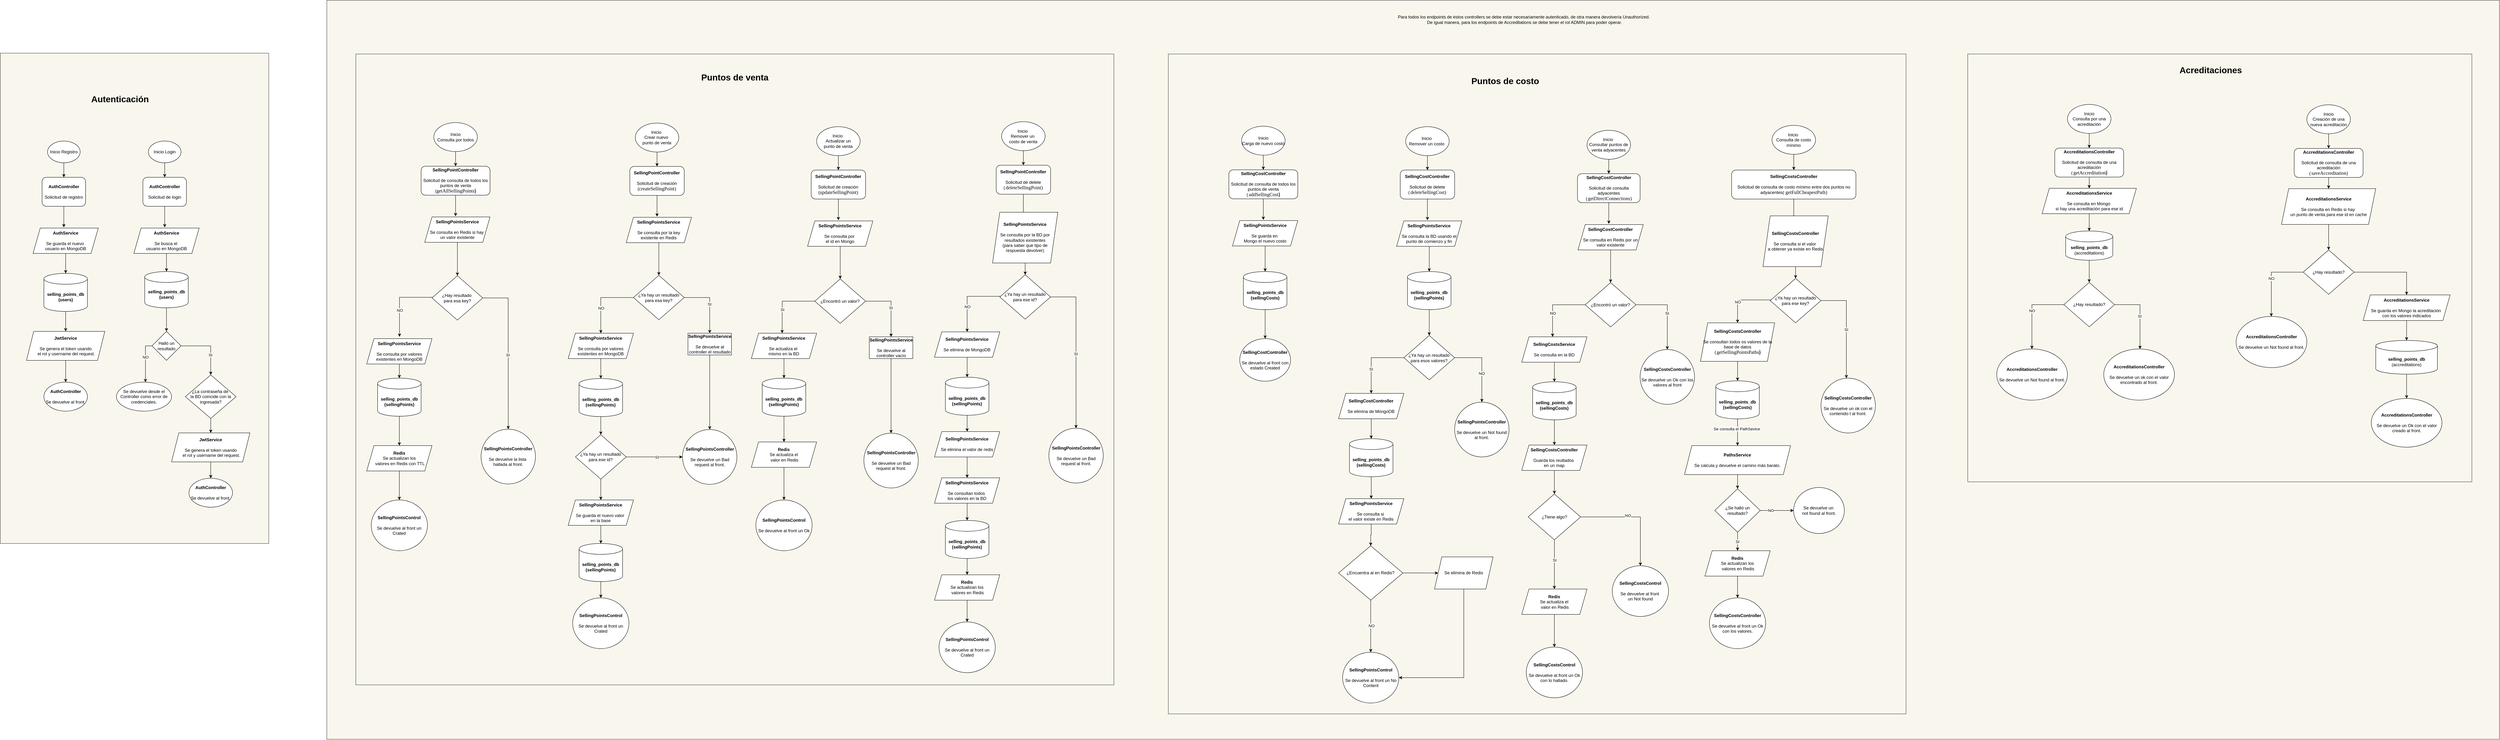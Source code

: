 <mxfile version="26.2.14">
  <diagram id="C5RBs43oDa-KdzZeNtuy" name="Page-1">
    <mxGraphModel dx="9507" dy="6402" grid="1" gridSize="10" guides="1" tooltips="1" connect="1" arrows="1" fold="1" page="1" pageScale="1" pageWidth="827" pageHeight="1169" math="0" shadow="0">
      <root>
        <mxCell id="WIyWlLk6GJQsqaUBKTNV-0" />
        <mxCell id="WIyWlLk6GJQsqaUBKTNV-1" parent="WIyWlLk6GJQsqaUBKTNV-0" />
        <mxCell id="nM7WRYUH7kIRdtRXSgoU-374" value="" style="rounded=0;whiteSpace=wrap;html=1;fillColor=#f9f7ed;strokeColor=#36393d;" vertex="1" parent="WIyWlLk6GJQsqaUBKTNV-1">
          <mxGeometry x="910" y="-328.05" width="5990" height="2038.05" as="geometry" />
        </mxCell>
        <mxCell id="nM7WRYUH7kIRdtRXSgoU-373" value="" style="rounded=0;whiteSpace=wrap;html=1;fillColor=#f9f7ed;strokeColor=#36393d;" vertex="1" parent="WIyWlLk6GJQsqaUBKTNV-1">
          <mxGeometry x="5434" y="-180" width="1390" height="1180" as="geometry" />
        </mxCell>
        <mxCell id="nM7WRYUH7kIRdtRXSgoU-372" value="" style="rounded=0;whiteSpace=wrap;html=1;fillColor=#f9f7ed;strokeColor=#36393d;" vertex="1" parent="WIyWlLk6GJQsqaUBKTNV-1">
          <mxGeometry x="3230" y="-180" width="2034" height="1820" as="geometry" />
        </mxCell>
        <mxCell id="nM7WRYUH7kIRdtRXSgoU-371" value="" style="rounded=0;whiteSpace=wrap;html=1;fillColor=#f9f7ed;strokeColor=#36393d;" vertex="1" parent="WIyWlLk6GJQsqaUBKTNV-1">
          <mxGeometry x="10" y="-182.43" width="740" height="1352.43" as="geometry" />
        </mxCell>
        <mxCell id="nM7WRYUH7kIRdtRXSgoU-370" value="" style="rounded=0;whiteSpace=wrap;html=1;fillColor=#f9f7ed;strokeColor=#36393d;" vertex="1" parent="WIyWlLk6GJQsqaUBKTNV-1">
          <mxGeometry x="990" y="-180" width="2090" height="1740" as="geometry" />
        </mxCell>
        <mxCell id="5heF0MR8VSfm9OA-1lpz-0" value="&lt;h1&gt;Autenticación&lt;/h1&gt;" style="text;html=1;align=center;verticalAlign=middle;whiteSpace=wrap;rounded=0;" parent="WIyWlLk6GJQsqaUBKTNV-1" vertex="1">
          <mxGeometry x="240" y="-70" width="200" height="30" as="geometry" />
        </mxCell>
        <mxCell id="5heF0MR8VSfm9OA-1lpz-3" value="" style="edgeStyle=orthogonalEdgeStyle;rounded=0;orthogonalLoop=1;jettySize=auto;html=1;" parent="WIyWlLk6GJQsqaUBKTNV-1" source="5heF0MR8VSfm9OA-1lpz-1" target="5heF0MR8VSfm9OA-1lpz-2" edge="1">
          <mxGeometry relative="1" as="geometry" />
        </mxCell>
        <mxCell id="5heF0MR8VSfm9OA-1lpz-1" value="Inicio Registro" style="ellipse;whiteSpace=wrap;html=1;" parent="WIyWlLk6GJQsqaUBKTNV-1" vertex="1">
          <mxGeometry x="140" y="60" width="90" height="60" as="geometry" />
        </mxCell>
        <mxCell id="5heF0MR8VSfm9OA-1lpz-5" value="" style="edgeStyle=orthogonalEdgeStyle;rounded=0;orthogonalLoop=1;jettySize=auto;html=1;" parent="WIyWlLk6GJQsqaUBKTNV-1" source="5heF0MR8VSfm9OA-1lpz-2" edge="1">
          <mxGeometry relative="1" as="geometry">
            <mxPoint x="185" y="298" as="targetPoint" />
          </mxGeometry>
        </mxCell>
        <mxCell id="5heF0MR8VSfm9OA-1lpz-2" value="&lt;div&gt;&lt;b&gt;AuthController&lt;/b&gt;&lt;/div&gt;&lt;div&gt;&lt;br&gt;&lt;/div&gt;Solicitud de registro" style="rounded=1;whiteSpace=wrap;html=1;fontSize=12;glass=0;strokeWidth=1;shadow=0;" parent="WIyWlLk6GJQsqaUBKTNV-1" vertex="1">
          <mxGeometry x="125" y="160" width="120" height="80" as="geometry" />
        </mxCell>
        <mxCell id="nM7WRYUH7kIRdtRXSgoU-0" value="&lt;b&gt;AuthController&lt;/b&gt;&lt;div&gt;&lt;b&gt;&lt;br&gt;&lt;/b&gt;&lt;/div&gt;&lt;div&gt;Se devuelve al front.&lt;/div&gt;" style="ellipse;whiteSpace=wrap;html=1;" vertex="1" parent="WIyWlLk6GJQsqaUBKTNV-1">
          <mxGeometry x="130" y="725" width="120" height="80" as="geometry" />
        </mxCell>
        <mxCell id="nM7WRYUH7kIRdtRXSgoU-25" value="" style="edgeStyle=orthogonalEdgeStyle;rounded=0;orthogonalLoop=1;jettySize=auto;html=1;" edge="1" parent="WIyWlLk6GJQsqaUBKTNV-1" source="nM7WRYUH7kIRdtRXSgoU-22" target="nM7WRYUH7kIRdtRXSgoU-0">
          <mxGeometry relative="1" as="geometry" />
        </mxCell>
        <mxCell id="nM7WRYUH7kIRdtRXSgoU-22" value="&lt;div&gt;&lt;b style=&quot;background-color: transparent; color: light-dark(rgb(0, 0, 0), rgb(255, 255, 255));&quot;&gt;JwtService&lt;/b&gt;&lt;/div&gt;&lt;div&gt;&lt;div&gt;&lt;b&gt;&lt;br&gt;&lt;/b&gt;&lt;/div&gt;&lt;div&gt;Se genera el token usando&lt;/div&gt;&lt;div&gt;&amp;nbsp;el rol y username del request.&lt;/div&gt;&lt;/div&gt;" style="shape=parallelogram;perimeter=parallelogramPerimeter;whiteSpace=wrap;html=1;fixedSize=1;" vertex="1" parent="WIyWlLk6GJQsqaUBKTNV-1">
          <mxGeometry x="82" y="585" width="216" height="80" as="geometry" />
        </mxCell>
        <mxCell id="nM7WRYUH7kIRdtRXSgoU-36" value="" style="edgeStyle=orthogonalEdgeStyle;rounded=0;orthogonalLoop=1;jettySize=auto;html=1;" edge="1" parent="WIyWlLk6GJQsqaUBKTNV-1" source="nM7WRYUH7kIRdtRXSgoU-23" target="nM7WRYUH7kIRdtRXSgoU-35">
          <mxGeometry relative="1" as="geometry" />
        </mxCell>
        <mxCell id="nM7WRYUH7kIRdtRXSgoU-23" value="&lt;div&gt;&lt;b&gt;AuthService&lt;/b&gt;&lt;/div&gt;&lt;div&gt;&lt;br&gt;&lt;/div&gt;Se guarda el nuevo&amp;nbsp;&lt;div&gt;usuario en MongoDB&lt;/div&gt;" style="shape=parallelogram;perimeter=parallelogramPerimeter;whiteSpace=wrap;html=1;fixedSize=1;" vertex="1" parent="WIyWlLk6GJQsqaUBKTNV-1">
          <mxGeometry x="100" y="300" width="180" height="70" as="geometry" />
        </mxCell>
        <mxCell id="nM7WRYUH7kIRdtRXSgoU-26" value="" style="edgeStyle=orthogonalEdgeStyle;rounded=0;orthogonalLoop=1;jettySize=auto;html=1;" edge="1" parent="WIyWlLk6GJQsqaUBKTNV-1" source="nM7WRYUH7kIRdtRXSgoU-27" target="nM7WRYUH7kIRdtRXSgoU-29">
          <mxGeometry relative="1" as="geometry" />
        </mxCell>
        <mxCell id="nM7WRYUH7kIRdtRXSgoU-27" value="Inicio Login" style="ellipse;whiteSpace=wrap;html=1;" vertex="1" parent="WIyWlLk6GJQsqaUBKTNV-1">
          <mxGeometry x="418" y="60" width="90" height="60" as="geometry" />
        </mxCell>
        <mxCell id="nM7WRYUH7kIRdtRXSgoU-28" value="" style="edgeStyle=orthogonalEdgeStyle;rounded=0;orthogonalLoop=1;jettySize=auto;html=1;" edge="1" parent="WIyWlLk6GJQsqaUBKTNV-1" source="nM7WRYUH7kIRdtRXSgoU-29">
          <mxGeometry relative="1" as="geometry">
            <mxPoint x="463" y="298" as="targetPoint" />
          </mxGeometry>
        </mxCell>
        <mxCell id="nM7WRYUH7kIRdtRXSgoU-29" value="&lt;div&gt;&lt;b&gt;AuthController&lt;/b&gt;&lt;/div&gt;&lt;div&gt;&lt;br&gt;&lt;/div&gt;Solicitud de login" style="rounded=1;whiteSpace=wrap;html=1;fontSize=12;glass=0;strokeWidth=1;shadow=0;" vertex="1" parent="WIyWlLk6GJQsqaUBKTNV-1">
          <mxGeometry x="403" y="160" width="120" height="80" as="geometry" />
        </mxCell>
        <mxCell id="nM7WRYUH7kIRdtRXSgoU-30" value="&lt;b&gt;AuthController&lt;/b&gt;&lt;div&gt;&lt;b&gt;&lt;br&gt;&lt;/b&gt;&lt;/div&gt;&lt;div&gt;Se devuelve al front.&lt;/div&gt;" style="ellipse;whiteSpace=wrap;html=1;" vertex="1" parent="WIyWlLk6GJQsqaUBKTNV-1">
          <mxGeometry x="530" y="990" width="120" height="80" as="geometry" />
        </mxCell>
        <mxCell id="nM7WRYUH7kIRdtRXSgoU-31" value="" style="edgeStyle=orthogonalEdgeStyle;rounded=0;orthogonalLoop=1;jettySize=auto;html=1;entryX=0.5;entryY=0;entryDx=0;entryDy=0;" edge="1" parent="WIyWlLk6GJQsqaUBKTNV-1" source="nM7WRYUH7kIRdtRXSgoU-32" target="nM7WRYUH7kIRdtRXSgoU-30">
          <mxGeometry relative="1" as="geometry">
            <mxPoint x="590" y="995.0" as="targetPoint" />
          </mxGeometry>
        </mxCell>
        <mxCell id="nM7WRYUH7kIRdtRXSgoU-32" value="&lt;div&gt;&lt;b style=&quot;background-color: transparent; color: light-dark(rgb(0, 0, 0), rgb(255, 255, 255));&quot;&gt;JwtService&lt;/b&gt;&lt;/div&gt;&lt;div&gt;&lt;div&gt;&lt;b&gt;&lt;br&gt;&lt;/b&gt;&lt;/div&gt;&lt;div&gt;Se genera el token usando&lt;/div&gt;&lt;div&gt;&amp;nbsp;el rol y username del request.&lt;/div&gt;&lt;/div&gt;" style="shape=parallelogram;perimeter=parallelogramPerimeter;whiteSpace=wrap;html=1;fixedSize=1;" vertex="1" parent="WIyWlLk6GJQsqaUBKTNV-1">
          <mxGeometry x="482" y="865" width="216" height="80" as="geometry" />
        </mxCell>
        <mxCell id="nM7WRYUH7kIRdtRXSgoU-41" value="" style="edgeStyle=orthogonalEdgeStyle;rounded=0;orthogonalLoop=1;jettySize=auto;html=1;" edge="1" parent="WIyWlLk6GJQsqaUBKTNV-1" source="nM7WRYUH7kIRdtRXSgoU-34" target="nM7WRYUH7kIRdtRXSgoU-38">
          <mxGeometry relative="1" as="geometry" />
        </mxCell>
        <mxCell id="nM7WRYUH7kIRdtRXSgoU-34" value="&lt;div&gt;&lt;b&gt;AuthService&lt;/b&gt;&lt;/div&gt;&lt;div&gt;&lt;br&gt;&lt;/div&gt;Se busca el&amp;nbsp;&lt;div&gt;usuario en MongoDB&lt;/div&gt;" style="shape=parallelogram;perimeter=parallelogramPerimeter;whiteSpace=wrap;html=1;fixedSize=1;" vertex="1" parent="WIyWlLk6GJQsqaUBKTNV-1">
          <mxGeometry x="378" y="300" width="180" height="70" as="geometry" />
        </mxCell>
        <mxCell id="nM7WRYUH7kIRdtRXSgoU-37" value="" style="edgeStyle=orthogonalEdgeStyle;rounded=0;orthogonalLoop=1;jettySize=auto;html=1;" edge="1" parent="WIyWlLk6GJQsqaUBKTNV-1" source="nM7WRYUH7kIRdtRXSgoU-35" target="nM7WRYUH7kIRdtRXSgoU-22">
          <mxGeometry relative="1" as="geometry" />
        </mxCell>
        <mxCell id="nM7WRYUH7kIRdtRXSgoU-35" value="&lt;b&gt;selling_points_db&lt;/b&gt;&lt;div&gt;&lt;b&gt;(users)&lt;/b&gt;&lt;/div&gt;" style="shape=cylinder3;whiteSpace=wrap;html=1;boundedLbl=1;backgroundOutline=1;size=15;" vertex="1" parent="WIyWlLk6GJQsqaUBKTNV-1">
          <mxGeometry x="130" y="425" width="120" height="105" as="geometry" />
        </mxCell>
        <mxCell id="nM7WRYUH7kIRdtRXSgoU-43" value="" style="edgeStyle=orthogonalEdgeStyle;rounded=0;orthogonalLoop=1;jettySize=auto;html=1;" edge="1" parent="WIyWlLk6GJQsqaUBKTNV-1" source="nM7WRYUH7kIRdtRXSgoU-38" target="nM7WRYUH7kIRdtRXSgoU-42">
          <mxGeometry relative="1" as="geometry" />
        </mxCell>
        <mxCell id="nM7WRYUH7kIRdtRXSgoU-38" value="&lt;b&gt;selling_points_db&lt;/b&gt;&lt;div&gt;&lt;b&gt;(users)&lt;/b&gt;&lt;/div&gt;" style="shape=cylinder3;whiteSpace=wrap;html=1;boundedLbl=1;backgroundOutline=1;size=15;" vertex="1" parent="WIyWlLk6GJQsqaUBKTNV-1">
          <mxGeometry x="408" y="420" width="120" height="100" as="geometry" />
        </mxCell>
        <mxCell id="nM7WRYUH7kIRdtRXSgoU-47" value="" style="edgeStyle=orthogonalEdgeStyle;rounded=0;orthogonalLoop=1;jettySize=auto;html=1;" edge="1" parent="WIyWlLk6GJQsqaUBKTNV-1" source="nM7WRYUH7kIRdtRXSgoU-42" target="nM7WRYUH7kIRdtRXSgoU-46">
          <mxGeometry relative="1" as="geometry">
            <Array as="points">
              <mxPoint x="410" y="625" />
            </Array>
          </mxGeometry>
        </mxCell>
        <mxCell id="nM7WRYUH7kIRdtRXSgoU-48" value="NO" style="edgeLabel;html=1;align=center;verticalAlign=middle;resizable=0;points=[];" vertex="1" connectable="0" parent="nM7WRYUH7kIRdtRXSgoU-47">
          <mxGeometry x="-0.177" relative="1" as="geometry">
            <mxPoint as="offset" />
          </mxGeometry>
        </mxCell>
        <mxCell id="nM7WRYUH7kIRdtRXSgoU-52" value="" style="edgeStyle=orthogonalEdgeStyle;rounded=0;orthogonalLoop=1;jettySize=auto;html=1;entryX=0.5;entryY=0;entryDx=0;entryDy=0;" edge="1" parent="WIyWlLk6GJQsqaUBKTNV-1" source="nM7WRYUH7kIRdtRXSgoU-42" target="nM7WRYUH7kIRdtRXSgoU-51">
          <mxGeometry relative="1" as="geometry" />
        </mxCell>
        <mxCell id="nM7WRYUH7kIRdtRXSgoU-53" value="SI" style="edgeLabel;html=1;align=center;verticalAlign=middle;resizable=0;points=[];" vertex="1" connectable="0" parent="nM7WRYUH7kIRdtRXSgoU-52">
          <mxGeometry x="0.317" y="-1" relative="1" as="geometry">
            <mxPoint as="offset" />
          </mxGeometry>
        </mxCell>
        <mxCell id="nM7WRYUH7kIRdtRXSgoU-42" value="Halló un resultado" style="rhombus;whiteSpace=wrap;html=1;" vertex="1" parent="WIyWlLk6GJQsqaUBKTNV-1">
          <mxGeometry x="428" y="585" width="80" height="80" as="geometry" />
        </mxCell>
        <mxCell id="nM7WRYUH7kIRdtRXSgoU-46" value="Se devuelve desde el Controller como error de credenciales." style="ellipse;whiteSpace=wrap;html=1;" vertex="1" parent="WIyWlLk6GJQsqaUBKTNV-1">
          <mxGeometry x="330" y="725" width="152" height="80" as="geometry" />
        </mxCell>
        <mxCell id="nM7WRYUH7kIRdtRXSgoU-54" value="" style="edgeStyle=orthogonalEdgeStyle;rounded=0;orthogonalLoop=1;jettySize=auto;html=1;" edge="1" parent="WIyWlLk6GJQsqaUBKTNV-1" source="nM7WRYUH7kIRdtRXSgoU-51" target="nM7WRYUH7kIRdtRXSgoU-32">
          <mxGeometry relative="1" as="geometry" />
        </mxCell>
        <mxCell id="nM7WRYUH7kIRdtRXSgoU-51" value="¿La contraseña de&amp;nbsp;&lt;div&gt;la BD coincide con la ingresada?&lt;/div&gt;" style="rhombus;whiteSpace=wrap;html=1;" vertex="1" parent="WIyWlLk6GJQsqaUBKTNV-1">
          <mxGeometry x="520" y="705" width="140" height="120" as="geometry" />
        </mxCell>
        <mxCell id="nM7WRYUH7kIRdtRXSgoU-55" value="&lt;h1&gt;Puntos de venta&lt;/h1&gt;" style="text;html=1;align=center;verticalAlign=middle;whiteSpace=wrap;rounded=0;" vertex="1" parent="WIyWlLk6GJQsqaUBKTNV-1">
          <mxGeometry x="1935.44" y="-130" width="200" height="30" as="geometry" />
        </mxCell>
        <mxCell id="nM7WRYUH7kIRdtRXSgoU-56" value="" style="edgeStyle=orthogonalEdgeStyle;rounded=0;orthogonalLoop=1;jettySize=auto;html=1;" edge="1" parent="WIyWlLk6GJQsqaUBKTNV-1" source="nM7WRYUH7kIRdtRXSgoU-57" target="nM7WRYUH7kIRdtRXSgoU-59">
          <mxGeometry relative="1" as="geometry" />
        </mxCell>
        <mxCell id="nM7WRYUH7kIRdtRXSgoU-57" value="Inicio&amp;nbsp;&lt;div&gt;Crear nuevo&amp;nbsp;&lt;/div&gt;&lt;div&gt;punto de venta&lt;/div&gt;" style="ellipse;whiteSpace=wrap;html=1;" vertex="1" parent="WIyWlLk6GJQsqaUBKTNV-1">
          <mxGeometry x="1760.44" y="10.35" width="120" height="80" as="geometry" />
        </mxCell>
        <mxCell id="nM7WRYUH7kIRdtRXSgoU-58" value="" style="edgeStyle=orthogonalEdgeStyle;rounded=0;orthogonalLoop=1;jettySize=auto;html=1;" edge="1" parent="WIyWlLk6GJQsqaUBKTNV-1" source="nM7WRYUH7kIRdtRXSgoU-59">
          <mxGeometry relative="1" as="geometry">
            <mxPoint x="1820.44" y="268.35" as="targetPoint" />
          </mxGeometry>
        </mxCell>
        <mxCell id="nM7WRYUH7kIRdtRXSgoU-59" value="&lt;div&gt;&lt;b&gt;SellingPointController&lt;/b&gt;&lt;/div&gt;&lt;div&gt;&lt;br&gt;&lt;/div&gt;Solicitud de creación&lt;div&gt;(&lt;span style=&quot;font-family: Consolas; font-size: 10pt; white-space: pre; background-color: rgb(255, 255, 255); color: light-dark(rgb(0, 0, 0), rgb(255, 255, 255));&quot;&gt;createSellingPoint)&lt;/span&gt;&lt;/div&gt;" style="rounded=1;whiteSpace=wrap;html=1;fontSize=12;glass=0;strokeWidth=1;shadow=0;" vertex="1" parent="WIyWlLk6GJQsqaUBKTNV-1">
          <mxGeometry x="1745.44" y="130" width="150" height="80" as="geometry" />
        </mxCell>
        <mxCell id="nM7WRYUH7kIRdtRXSgoU-62" value="" style="edgeStyle=orthogonalEdgeStyle;rounded=0;orthogonalLoop=1;jettySize=auto;html=1;entryX=0.5;entryY=0;entryDx=0;entryDy=0;" edge="1" parent="WIyWlLk6GJQsqaUBKTNV-1" source="nM7WRYUH7kIRdtRXSgoU-63" target="nM7WRYUH7kIRdtRXSgoU-66">
          <mxGeometry relative="1" as="geometry">
            <mxPoint x="1825.44" y="395.35" as="targetPoint" />
          </mxGeometry>
        </mxCell>
        <mxCell id="nM7WRYUH7kIRdtRXSgoU-63" value="&lt;div&gt;&lt;b&gt;SellingPointsService&lt;/b&gt;&lt;/div&gt;&lt;div&gt;&lt;br&gt;&lt;/div&gt;Se consulta por la key existente&lt;span style=&quot;background-color: transparent; color: light-dark(rgb(0, 0, 0), rgb(255, 255, 255));&quot;&gt;&amp;nbsp;en Redis&lt;/span&gt;" style="shape=parallelogram;perimeter=parallelogramPerimeter;whiteSpace=wrap;html=1;fixedSize=1;" vertex="1" parent="WIyWlLk6GJQsqaUBKTNV-1">
          <mxGeometry x="1735.44" y="270.35" width="180" height="70" as="geometry" />
        </mxCell>
        <mxCell id="nM7WRYUH7kIRdtRXSgoU-69" value="" style="edgeStyle=orthogonalEdgeStyle;rounded=0;orthogonalLoop=1;jettySize=auto;html=1;entryX=0.5;entryY=0;entryDx=0;entryDy=0;" edge="1" parent="WIyWlLk6GJQsqaUBKTNV-1" source="nM7WRYUH7kIRdtRXSgoU-66" target="nM7WRYUH7kIRdtRXSgoU-71">
          <mxGeometry relative="1" as="geometry">
            <mxPoint x="1665.68" y="650" as="targetPoint" />
            <Array as="points">
              <mxPoint x="1665.68" y="492" />
            </Array>
          </mxGeometry>
        </mxCell>
        <mxCell id="nM7WRYUH7kIRdtRXSgoU-77" value="NO" style="edgeLabel;html=1;align=center;verticalAlign=middle;resizable=0;points=[];" vertex="1" connectable="0" parent="nM7WRYUH7kIRdtRXSgoU-69">
          <mxGeometry x="0.267" y="5" relative="1" as="geometry">
            <mxPoint x="-5" as="offset" />
          </mxGeometry>
        </mxCell>
        <mxCell id="nM7WRYUH7kIRdtRXSgoU-79" value="" style="edgeStyle=orthogonalEdgeStyle;rounded=0;orthogonalLoop=1;jettySize=auto;html=1;" edge="1" parent="WIyWlLk6GJQsqaUBKTNV-1" source="nM7WRYUH7kIRdtRXSgoU-66" target="nM7WRYUH7kIRdtRXSgoU-78">
          <mxGeometry relative="1" as="geometry" />
        </mxCell>
        <mxCell id="nM7WRYUH7kIRdtRXSgoU-91" value="SI" style="edgeLabel;html=1;align=center;verticalAlign=middle;resizable=0;points=[];" vertex="1" connectable="0" parent="nM7WRYUH7kIRdtRXSgoU-79">
          <mxGeometry x="0.051" y="-1" relative="1" as="geometry">
            <mxPoint as="offset" />
          </mxGeometry>
        </mxCell>
        <mxCell id="nM7WRYUH7kIRdtRXSgoU-66" value="¿Ya hay un resultado para esa key?" style="rhombus;whiteSpace=wrap;html=1;" vertex="1" parent="WIyWlLk6GJQsqaUBKTNV-1">
          <mxGeometry x="1755.44" y="430.35" width="140" height="122.5" as="geometry" />
        </mxCell>
        <mxCell id="nM7WRYUH7kIRdtRXSgoU-70" value="" style="edgeStyle=orthogonalEdgeStyle;rounded=0;orthogonalLoop=1;jettySize=auto;html=1;" edge="1" parent="WIyWlLk6GJQsqaUBKTNV-1" source="nM7WRYUH7kIRdtRXSgoU-71" target="nM7WRYUH7kIRdtRXSgoU-73">
          <mxGeometry relative="1" as="geometry" />
        </mxCell>
        <mxCell id="nM7WRYUH7kIRdtRXSgoU-71" value="&lt;div&gt;&lt;b&gt;SellingPointsService&lt;/b&gt;&lt;/div&gt;&lt;div&gt;&lt;br&gt;&lt;/div&gt;Se consulta por valores existentes&lt;span style=&quot;background-color: transparent; color: light-dark(rgb(0, 0, 0), rgb(255, 255, 255));&quot;&gt;&amp;nbsp;en MongoDB&lt;/span&gt;" style="shape=parallelogram;perimeter=parallelogramPerimeter;whiteSpace=wrap;html=1;fixedSize=1;" vertex="1" parent="WIyWlLk6GJQsqaUBKTNV-1">
          <mxGeometry x="1575.44" y="590" width="180" height="70" as="geometry" />
        </mxCell>
        <mxCell id="nM7WRYUH7kIRdtRXSgoU-72" value="" style="edgeStyle=orthogonalEdgeStyle;rounded=0;orthogonalLoop=1;jettySize=auto;html=1;" edge="1" parent="WIyWlLk6GJQsqaUBKTNV-1" source="nM7WRYUH7kIRdtRXSgoU-73" target="nM7WRYUH7kIRdtRXSgoU-75">
          <mxGeometry relative="1" as="geometry" />
        </mxCell>
        <mxCell id="nM7WRYUH7kIRdtRXSgoU-73" value="&lt;b&gt;selling_points_db&lt;/b&gt;&lt;div&gt;&lt;b&gt;(sellingPoints)&lt;/b&gt;&lt;/div&gt;" style="shape=cylinder3;whiteSpace=wrap;html=1;boundedLbl=1;backgroundOutline=1;size=15;" vertex="1" parent="WIyWlLk6GJQsqaUBKTNV-1">
          <mxGeometry x="1605.44" y="715" width="120" height="105" as="geometry" />
        </mxCell>
        <mxCell id="nM7WRYUH7kIRdtRXSgoU-81" value="" style="edgeStyle=orthogonalEdgeStyle;rounded=0;orthogonalLoop=1;jettySize=auto;html=1;" edge="1" parent="WIyWlLk6GJQsqaUBKTNV-1" source="nM7WRYUH7kIRdtRXSgoU-75" target="nM7WRYUH7kIRdtRXSgoU-80">
          <mxGeometry relative="1" as="geometry" />
        </mxCell>
        <mxCell id="nM7WRYUH7kIRdtRXSgoU-82" value="SI" style="edgeLabel;html=1;align=center;verticalAlign=middle;resizable=0;points=[];" vertex="1" connectable="0" parent="nM7WRYUH7kIRdtRXSgoU-81">
          <mxGeometry x="0.089" relative="1" as="geometry">
            <mxPoint as="offset" />
          </mxGeometry>
        </mxCell>
        <mxCell id="nM7WRYUH7kIRdtRXSgoU-87" value="" style="edgeStyle=orthogonalEdgeStyle;rounded=0;orthogonalLoop=1;jettySize=auto;html=1;" edge="1" parent="WIyWlLk6GJQsqaUBKTNV-1" source="nM7WRYUH7kIRdtRXSgoU-75" target="nM7WRYUH7kIRdtRXSgoU-86">
          <mxGeometry relative="1" as="geometry" />
        </mxCell>
        <mxCell id="nM7WRYUH7kIRdtRXSgoU-75" value="¿Ya hay un resultado para ese id?" style="rhombus;whiteSpace=wrap;html=1;" vertex="1" parent="WIyWlLk6GJQsqaUBKTNV-1">
          <mxGeometry x="1595.44" y="870" width="140" height="122.5" as="geometry" />
        </mxCell>
        <mxCell id="nM7WRYUH7kIRdtRXSgoU-83" style="edgeStyle=orthogonalEdgeStyle;rounded=0;orthogonalLoop=1;jettySize=auto;html=1;entryX=0.5;entryY=0;entryDx=0;entryDy=0;" edge="1" parent="WIyWlLk6GJQsqaUBKTNV-1" source="nM7WRYUH7kIRdtRXSgoU-78" target="nM7WRYUH7kIRdtRXSgoU-80">
          <mxGeometry relative="1" as="geometry" />
        </mxCell>
        <mxCell id="nM7WRYUH7kIRdtRXSgoU-78" value="&lt;div&gt;&lt;b&gt;SellingPointsService&lt;/b&gt;&lt;/div&gt;&lt;div&gt;&lt;br&gt;&lt;/div&gt;Se devuelve al controller el resultado" style="whiteSpace=wrap;html=1;" vertex="1" parent="WIyWlLk6GJQsqaUBKTNV-1">
          <mxGeometry x="1905.68" y="590" width="120" height="60" as="geometry" />
        </mxCell>
        <mxCell id="nM7WRYUH7kIRdtRXSgoU-80" value="&lt;b&gt;SellingPointsController&lt;/b&gt;&lt;div&gt;&lt;b&gt;&lt;br&gt;&lt;/b&gt;&lt;/div&gt;&lt;div&gt;Se devuelve un Bad request al front.&lt;/div&gt;" style="ellipse;whiteSpace=wrap;html=1;" vertex="1" parent="WIyWlLk6GJQsqaUBKTNV-1">
          <mxGeometry x="1890.68" y="855.63" width="150" height="151.25" as="geometry" />
        </mxCell>
        <mxCell id="nM7WRYUH7kIRdtRXSgoU-90" value="" style="edgeStyle=orthogonalEdgeStyle;rounded=0;orthogonalLoop=1;jettySize=auto;html=1;" edge="1" parent="WIyWlLk6GJQsqaUBKTNV-1" source="nM7WRYUH7kIRdtRXSgoU-84" target="nM7WRYUH7kIRdtRXSgoU-89">
          <mxGeometry relative="1" as="geometry" />
        </mxCell>
        <mxCell id="nM7WRYUH7kIRdtRXSgoU-84" value="&lt;b&gt;selling_points_db&lt;/b&gt;&lt;div&gt;&lt;b&gt;(sellingPoints)&lt;/b&gt;&lt;/div&gt;" style="shape=cylinder3;whiteSpace=wrap;html=1;boundedLbl=1;backgroundOutline=1;size=15;" vertex="1" parent="WIyWlLk6GJQsqaUBKTNV-1">
          <mxGeometry x="1605.44" y="1170" width="120" height="105" as="geometry" />
        </mxCell>
        <mxCell id="nM7WRYUH7kIRdtRXSgoU-88" value="" style="edgeStyle=orthogonalEdgeStyle;rounded=0;orthogonalLoop=1;jettySize=auto;html=1;" edge="1" parent="WIyWlLk6GJQsqaUBKTNV-1" source="nM7WRYUH7kIRdtRXSgoU-86" target="nM7WRYUH7kIRdtRXSgoU-84">
          <mxGeometry relative="1" as="geometry" />
        </mxCell>
        <mxCell id="nM7WRYUH7kIRdtRXSgoU-86" value="&lt;div&gt;&lt;b&gt;SellingPointsService&lt;/b&gt;&lt;/div&gt;&lt;div&gt;&lt;br&gt;&lt;/div&gt;Se guarda el nuevo valor&amp;nbsp;&lt;div&gt;en la base&lt;/div&gt;" style="shape=parallelogram;perimeter=parallelogramPerimeter;whiteSpace=wrap;html=1;fixedSize=1;" vertex="1" parent="WIyWlLk6GJQsqaUBKTNV-1">
          <mxGeometry x="1575.44" y="1050" width="180" height="70" as="geometry" />
        </mxCell>
        <mxCell id="nM7WRYUH7kIRdtRXSgoU-89" value="&lt;b&gt;SellingPointsControl&lt;/b&gt;&lt;div&gt;&lt;b&gt;&lt;br&gt;&lt;/b&gt;&lt;/div&gt;&lt;div&gt;Se devuelve al front un Crated&lt;/div&gt;" style="ellipse;whiteSpace=wrap;html=1;" vertex="1" parent="WIyWlLk6GJQsqaUBKTNV-1">
          <mxGeometry x="1587.88" y="1320" width="155.12" height="140" as="geometry" />
        </mxCell>
        <mxCell id="nM7WRYUH7kIRdtRXSgoU-92" value="" style="edgeStyle=orthogonalEdgeStyle;rounded=0;orthogonalLoop=1;jettySize=auto;html=1;" edge="1" parent="WIyWlLk6GJQsqaUBKTNV-1" source="nM7WRYUH7kIRdtRXSgoU-93" target="nM7WRYUH7kIRdtRXSgoU-95">
          <mxGeometry relative="1" as="geometry" />
        </mxCell>
        <mxCell id="nM7WRYUH7kIRdtRXSgoU-93" value="Inicio&amp;nbsp;&lt;div&gt;Remover un&amp;nbsp;&lt;/div&gt;&lt;div&gt;costo de venta&lt;br&gt;&lt;/div&gt;" style="ellipse;whiteSpace=wrap;html=1;" vertex="1" parent="WIyWlLk6GJQsqaUBKTNV-1">
          <mxGeometry x="2770.44" y="6.67" width="120" height="80" as="geometry" />
        </mxCell>
        <mxCell id="nM7WRYUH7kIRdtRXSgoU-94" value="" style="edgeStyle=orthogonalEdgeStyle;rounded=0;orthogonalLoop=1;jettySize=auto;html=1;" edge="1" parent="WIyWlLk6GJQsqaUBKTNV-1" source="nM7WRYUH7kIRdtRXSgoU-95">
          <mxGeometry relative="1" as="geometry">
            <mxPoint x="2830.44" y="264.67" as="targetPoint" />
          </mxGeometry>
        </mxCell>
        <mxCell id="nM7WRYUH7kIRdtRXSgoU-95" value="&lt;div&gt;&lt;b&gt;SellingPointController&lt;/b&gt;&lt;/div&gt;&lt;div&gt;&lt;br&gt;&lt;/div&gt;Solicitud de delete (&lt;span style=&quot;background-color:#ffffff;padding:0px 0px 0px 2px;&quot;&gt;&lt;span style=&quot;font-family: Consolas; font-size: 10pt; white-space: pre;&quot;&gt;deleteSellingPoint)&lt;/span&gt;&lt;/span&gt;" style="rounded=1;whiteSpace=wrap;html=1;fontSize=12;glass=0;strokeWidth=1;shadow=0;" vertex="1" parent="WIyWlLk6GJQsqaUBKTNV-1">
          <mxGeometry x="2755.44" y="126.67" width="150" height="80" as="geometry" />
        </mxCell>
        <mxCell id="nM7WRYUH7kIRdtRXSgoU-96" value="" style="edgeStyle=orthogonalEdgeStyle;rounded=0;orthogonalLoop=1;jettySize=auto;html=1;entryX=0.5;entryY=0;entryDx=0;entryDy=0;" edge="1" parent="WIyWlLk6GJQsqaUBKTNV-1" source="nM7WRYUH7kIRdtRXSgoU-97" target="nM7WRYUH7kIRdtRXSgoU-102">
          <mxGeometry relative="1" as="geometry">
            <mxPoint x="2835.44" y="391.67" as="targetPoint" />
          </mxGeometry>
        </mxCell>
        <mxCell id="nM7WRYUH7kIRdtRXSgoU-97" value="&lt;div&gt;&lt;b&gt;SellingPointsService&lt;/b&gt;&lt;/div&gt;&lt;div&gt;&lt;br&gt;&lt;/div&gt;Se consulta por la BD por resultados existentes&lt;div&gt;(para saber que tipo de respuesta devolver)&lt;/div&gt;" style="shape=parallelogram;perimeter=parallelogramPerimeter;whiteSpace=wrap;html=1;fixedSize=1;" vertex="1" parent="WIyWlLk6GJQsqaUBKTNV-1">
          <mxGeometry x="2745.44" y="256.32" width="180" height="140" as="geometry" />
        </mxCell>
        <mxCell id="nM7WRYUH7kIRdtRXSgoU-98" value="" style="edgeStyle=orthogonalEdgeStyle;rounded=0;orthogonalLoop=1;jettySize=auto;html=1;entryX=0.5;entryY=0;entryDx=0;entryDy=0;" edge="1" parent="WIyWlLk6GJQsqaUBKTNV-1" source="nM7WRYUH7kIRdtRXSgoU-102" target="nM7WRYUH7kIRdtRXSgoU-104">
          <mxGeometry relative="1" as="geometry">
            <mxPoint x="2675.68" y="646.32" as="targetPoint" />
            <Array as="points">
              <mxPoint x="2675.68" y="488.32" />
            </Array>
          </mxGeometry>
        </mxCell>
        <mxCell id="nM7WRYUH7kIRdtRXSgoU-99" value="NO" style="edgeLabel;html=1;align=center;verticalAlign=middle;resizable=0;points=[];" vertex="1" connectable="0" parent="nM7WRYUH7kIRdtRXSgoU-98">
          <mxGeometry x="0.267" y="5" relative="1" as="geometry">
            <mxPoint x="-5" as="offset" />
          </mxGeometry>
        </mxCell>
        <mxCell id="nM7WRYUH7kIRdtRXSgoU-100" value="" style="edgeStyle=orthogonalEdgeStyle;rounded=0;orthogonalLoop=1;jettySize=auto;html=1;" edge="1" parent="WIyWlLk6GJQsqaUBKTNV-1" source="nM7WRYUH7kIRdtRXSgoU-102" target="nM7WRYUH7kIRdtRXSgoU-112">
          <mxGeometry relative="1" as="geometry">
            <mxPoint x="2975.44" y="846.32" as="targetPoint" />
            <Array as="points">
              <mxPoint x="2975.44" y="490.32" />
            </Array>
          </mxGeometry>
        </mxCell>
        <mxCell id="nM7WRYUH7kIRdtRXSgoU-101" value="SI" style="edgeLabel;html=1;align=center;verticalAlign=middle;resizable=0;points=[];" vertex="1" connectable="0" parent="nM7WRYUH7kIRdtRXSgoU-100">
          <mxGeometry x="0.051" y="-1" relative="1" as="geometry">
            <mxPoint as="offset" />
          </mxGeometry>
        </mxCell>
        <mxCell id="nM7WRYUH7kIRdtRXSgoU-102" value="¿Ya hay un resultado para ese id?" style="rhombus;whiteSpace=wrap;html=1;" vertex="1" parent="WIyWlLk6GJQsqaUBKTNV-1">
          <mxGeometry x="2765.44" y="428.82" width="140" height="122.5" as="geometry" />
        </mxCell>
        <mxCell id="nM7WRYUH7kIRdtRXSgoU-103" value="" style="edgeStyle=orthogonalEdgeStyle;rounded=0;orthogonalLoop=1;jettySize=auto;html=1;" edge="1" parent="WIyWlLk6GJQsqaUBKTNV-1" source="nM7WRYUH7kIRdtRXSgoU-104" target="nM7WRYUH7kIRdtRXSgoU-106">
          <mxGeometry relative="1" as="geometry" />
        </mxCell>
        <mxCell id="nM7WRYUH7kIRdtRXSgoU-104" value="&lt;div&gt;&lt;b&gt;SellingPointsService&lt;/b&gt;&lt;/div&gt;&lt;div&gt;&lt;br&gt;&lt;/div&gt;Se elimina de&amp;nbsp;&lt;span style=&quot;background-color: transparent; color: light-dark(rgb(0, 0, 0), rgb(255, 255, 255));&quot;&gt;MongoDB&lt;/span&gt;" style="shape=parallelogram;perimeter=parallelogramPerimeter;whiteSpace=wrap;html=1;fixedSize=1;" vertex="1" parent="WIyWlLk6GJQsqaUBKTNV-1">
          <mxGeometry x="2585.44" y="586.32" width="180" height="70" as="geometry" />
        </mxCell>
        <mxCell id="nM7WRYUH7kIRdtRXSgoU-106" value="&lt;b&gt;selling_points_db&lt;/b&gt;&lt;div&gt;&lt;b&gt;(sellingPoints)&lt;/b&gt;&lt;/div&gt;" style="shape=cylinder3;whiteSpace=wrap;html=1;boundedLbl=1;backgroundOutline=1;size=15;" vertex="1" parent="WIyWlLk6GJQsqaUBKTNV-1">
          <mxGeometry x="2615.44" y="711.32" width="120" height="105" as="geometry" />
        </mxCell>
        <mxCell id="nM7WRYUH7kIRdtRXSgoU-109" value="" style="edgeStyle=orthogonalEdgeStyle;rounded=0;orthogonalLoop=1;jettySize=auto;html=1;" edge="1" parent="WIyWlLk6GJQsqaUBKTNV-1" source="nM7WRYUH7kIRdtRXSgoU-106" target="nM7WRYUH7kIRdtRXSgoU-116">
          <mxGeometry relative="1" as="geometry">
            <mxPoint x="2675.44" y="988.82" as="sourcePoint" />
          </mxGeometry>
        </mxCell>
        <mxCell id="nM7WRYUH7kIRdtRXSgoU-112" value="&lt;b&gt;SellingPointsController&lt;/b&gt;&lt;div&gt;&lt;b&gt;&lt;br&gt;&lt;/b&gt;&lt;/div&gt;&lt;div&gt;Se devuelve un Bad request al front.&lt;/div&gt;" style="ellipse;whiteSpace=wrap;html=1;" vertex="1" parent="WIyWlLk6GJQsqaUBKTNV-1">
          <mxGeometry x="2900.68" y="851.95" width="150" height="151.25" as="geometry" />
        </mxCell>
        <mxCell id="nM7WRYUH7kIRdtRXSgoU-121" value="" style="edgeStyle=orthogonalEdgeStyle;rounded=0;orthogonalLoop=1;jettySize=auto;html=1;" edge="1" parent="WIyWlLk6GJQsqaUBKTNV-1" source="nM7WRYUH7kIRdtRXSgoU-116" target="nM7WRYUH7kIRdtRXSgoU-118">
          <mxGeometry relative="1" as="geometry" />
        </mxCell>
        <mxCell id="nM7WRYUH7kIRdtRXSgoU-116" value="&lt;div&gt;&lt;b&gt;SellingPointsService&lt;/b&gt;&lt;/div&gt;&lt;div&gt;&lt;br&gt;&lt;/div&gt;Se elimina el valor de redis" style="shape=parallelogram;perimeter=parallelogramPerimeter;whiteSpace=wrap;html=1;fixedSize=1;" vertex="1" parent="WIyWlLk6GJQsqaUBKTNV-1">
          <mxGeometry x="2585.44" y="861.32" width="180" height="70" as="geometry" />
        </mxCell>
        <mxCell id="nM7WRYUH7kIRdtRXSgoU-117" value="&lt;b&gt;SellingPointsControl&lt;/b&gt;&lt;div&gt;&lt;b&gt;&lt;br&gt;&lt;/b&gt;&lt;/div&gt;&lt;div&gt;Se devuelve al front un Crated&lt;/div&gt;" style="ellipse;whiteSpace=wrap;html=1;" vertex="1" parent="WIyWlLk6GJQsqaUBKTNV-1">
          <mxGeometry x="2597.88" y="1386.32" width="155.12" height="140" as="geometry" />
        </mxCell>
        <mxCell id="nM7WRYUH7kIRdtRXSgoU-122" value="" style="edgeStyle=orthogonalEdgeStyle;rounded=0;orthogonalLoop=1;jettySize=auto;html=1;" edge="1" parent="WIyWlLk6GJQsqaUBKTNV-1" source="nM7WRYUH7kIRdtRXSgoU-118" target="nM7WRYUH7kIRdtRXSgoU-119">
          <mxGeometry relative="1" as="geometry" />
        </mxCell>
        <mxCell id="nM7WRYUH7kIRdtRXSgoU-118" value="&lt;div&gt;&lt;b&gt;SellingPointsService&lt;/b&gt;&lt;/div&gt;&lt;div&gt;&lt;br&gt;&lt;/div&gt;Se consultan todos&amp;nbsp;&lt;div&gt;los valores en la BD&lt;/div&gt;" style="shape=parallelogram;perimeter=parallelogramPerimeter;whiteSpace=wrap;html=1;fixedSize=1;" vertex="1" parent="WIyWlLk6GJQsqaUBKTNV-1">
          <mxGeometry x="2585.44" y="988.82" width="180" height="70" as="geometry" />
        </mxCell>
        <mxCell id="nM7WRYUH7kIRdtRXSgoU-124" value="" style="edgeStyle=orthogonalEdgeStyle;rounded=0;orthogonalLoop=1;jettySize=auto;html=1;" edge="1" parent="WIyWlLk6GJQsqaUBKTNV-1" source="nM7WRYUH7kIRdtRXSgoU-119" target="nM7WRYUH7kIRdtRXSgoU-123">
          <mxGeometry relative="1" as="geometry" />
        </mxCell>
        <mxCell id="nM7WRYUH7kIRdtRXSgoU-119" value="&lt;b&gt;selling_points_db&lt;/b&gt;&lt;div&gt;&lt;b&gt;(sellingPoints)&lt;/b&gt;&lt;/div&gt;" style="shape=cylinder3;whiteSpace=wrap;html=1;boundedLbl=1;backgroundOutline=1;size=15;" vertex="1" parent="WIyWlLk6GJQsqaUBKTNV-1">
          <mxGeometry x="2615.44" y="1106.32" width="120" height="105" as="geometry" />
        </mxCell>
        <mxCell id="nM7WRYUH7kIRdtRXSgoU-125" value="" style="edgeStyle=orthogonalEdgeStyle;rounded=0;orthogonalLoop=1;jettySize=auto;html=1;" edge="1" parent="WIyWlLk6GJQsqaUBKTNV-1" source="nM7WRYUH7kIRdtRXSgoU-123" target="nM7WRYUH7kIRdtRXSgoU-117">
          <mxGeometry relative="1" as="geometry" />
        </mxCell>
        <mxCell id="nM7WRYUH7kIRdtRXSgoU-123" value="&lt;div&gt;&lt;b style=&quot;background-color: transparent; color: light-dark(rgb(0, 0, 0), rgb(255, 255, 255));&quot;&gt;Redis&lt;/b&gt;&lt;/div&gt;Se actualizan los&lt;div&gt;&amp;nbsp;valores en Redis&lt;/div&gt;" style="shape=parallelogram;perimeter=parallelogramPerimeter;whiteSpace=wrap;html=1;fixedSize=1;" vertex="1" parent="WIyWlLk6GJQsqaUBKTNV-1">
          <mxGeometry x="2585.44" y="1256.32" width="180" height="70" as="geometry" />
        </mxCell>
        <mxCell id="nM7WRYUH7kIRdtRXSgoU-126" value="" style="edgeStyle=orthogonalEdgeStyle;rounded=0;orthogonalLoop=1;jettySize=auto;html=1;" edge="1" parent="WIyWlLk6GJQsqaUBKTNV-1" source="nM7WRYUH7kIRdtRXSgoU-127" target="nM7WRYUH7kIRdtRXSgoU-129">
          <mxGeometry relative="1" as="geometry" />
        </mxCell>
        <mxCell id="nM7WRYUH7kIRdtRXSgoU-127" value="Inicio&lt;div&gt;Consulta por todos&lt;/div&gt;" style="ellipse;whiteSpace=wrap;html=1;" vertex="1" parent="WIyWlLk6GJQsqaUBKTNV-1">
          <mxGeometry x="1205.0" y="9" width="120" height="80" as="geometry" />
        </mxCell>
        <mxCell id="nM7WRYUH7kIRdtRXSgoU-128" value="" style="edgeStyle=orthogonalEdgeStyle;rounded=0;orthogonalLoop=1;jettySize=auto;html=1;" edge="1" parent="WIyWlLk6GJQsqaUBKTNV-1" source="nM7WRYUH7kIRdtRXSgoU-129">
          <mxGeometry relative="1" as="geometry">
            <mxPoint x="1265.0" y="267.35" as="targetPoint" />
          </mxGeometry>
        </mxCell>
        <mxCell id="nM7WRYUH7kIRdtRXSgoU-129" value="&lt;div&gt;&lt;b&gt;SellingPointController&lt;/b&gt;&lt;/div&gt;&lt;div&gt;&lt;br&gt;&lt;/div&gt;Solicitud de consulta de todos los puntos de venta&lt;div&gt;(&lt;span style=&quot;font-family: Consolas; font-size: 10pt; white-space: pre; color: light-dark(rgb(0, 0, 0), rgb(255, 255, 255));&quot;&gt;getAllSellingPoints&lt;/span&gt;&lt;span style=&quot;background-color: rgb(212, 212, 212); font-family: Consolas; font-size: 10pt; white-space: pre; color: light-dark(rgb(0, 0, 0), rgb(255, 255, 255));&quot;&gt;)&lt;/span&gt;&lt;/div&gt;" style="rounded=1;whiteSpace=wrap;html=1;fontSize=12;glass=0;strokeWidth=1;shadow=0;" vertex="1" parent="WIyWlLk6GJQsqaUBKTNV-1">
          <mxGeometry x="1170.0" y="129.35" width="190" height="80" as="geometry" />
        </mxCell>
        <mxCell id="nM7WRYUH7kIRdtRXSgoU-130" value="" style="edgeStyle=orthogonalEdgeStyle;rounded=0;orthogonalLoop=1;jettySize=auto;html=1;entryX=0.5;entryY=0;entryDx=0;entryDy=0;" edge="1" parent="WIyWlLk6GJQsqaUBKTNV-1" source="nM7WRYUH7kIRdtRXSgoU-131" target="nM7WRYUH7kIRdtRXSgoU-136">
          <mxGeometry relative="1" as="geometry">
            <mxPoint x="1270.0" y="394.35" as="targetPoint" />
          </mxGeometry>
        </mxCell>
        <mxCell id="nM7WRYUH7kIRdtRXSgoU-131" value="&lt;div&gt;&lt;b&gt;SellingPointsService&lt;/b&gt;&lt;/div&gt;&lt;div&gt;&lt;br&gt;&lt;/div&gt;Se consulta en Redis si hay&amp;nbsp;&lt;div&gt;un valor existente&lt;/div&gt;" style="shape=parallelogram;perimeter=parallelogramPerimeter;whiteSpace=wrap;html=1;fixedSize=1;" vertex="1" parent="WIyWlLk6GJQsqaUBKTNV-1">
          <mxGeometry x="1180.0" y="269.35" width="180" height="70" as="geometry" />
        </mxCell>
        <mxCell id="nM7WRYUH7kIRdtRXSgoU-132" value="" style="edgeStyle=orthogonalEdgeStyle;rounded=0;orthogonalLoop=1;jettySize=auto;html=1;" edge="1" parent="WIyWlLk6GJQsqaUBKTNV-1" source="nM7WRYUH7kIRdtRXSgoU-136">
          <mxGeometry relative="1" as="geometry">
            <mxPoint x="1110.44" y="600" as="targetPoint" />
            <Array as="points">
              <mxPoint x="1110.24" y="491" />
            </Array>
          </mxGeometry>
        </mxCell>
        <mxCell id="nM7WRYUH7kIRdtRXSgoU-133" value="NO" style="edgeLabel;html=1;align=center;verticalAlign=middle;resizable=0;points=[];" vertex="1" connectable="0" parent="nM7WRYUH7kIRdtRXSgoU-132">
          <mxGeometry x="0.267" y="5" relative="1" as="geometry">
            <mxPoint x="-5" as="offset" />
          </mxGeometry>
        </mxCell>
        <mxCell id="nM7WRYUH7kIRdtRXSgoU-134" value="" style="edgeStyle=orthogonalEdgeStyle;rounded=0;orthogonalLoop=1;jettySize=auto;html=1;" edge="1" parent="WIyWlLk6GJQsqaUBKTNV-1" source="nM7WRYUH7kIRdtRXSgoU-136" target="nM7WRYUH7kIRdtRXSgoU-141">
          <mxGeometry relative="1" as="geometry">
            <mxPoint x="1410.0" y="849" as="targetPoint" />
            <Array as="points">
              <mxPoint x="1410.0" y="493" />
            </Array>
          </mxGeometry>
        </mxCell>
        <mxCell id="nM7WRYUH7kIRdtRXSgoU-135" value="SI" style="edgeLabel;html=1;align=center;verticalAlign=middle;resizable=0;points=[];" vertex="1" connectable="0" parent="nM7WRYUH7kIRdtRXSgoU-134">
          <mxGeometry x="0.051" y="-1" relative="1" as="geometry">
            <mxPoint as="offset" />
          </mxGeometry>
        </mxCell>
        <mxCell id="nM7WRYUH7kIRdtRXSgoU-136" value="¿Hay resultado&amp;nbsp;&lt;div&gt;para esa key?&lt;/div&gt;" style="rhombus;whiteSpace=wrap;html=1;" vertex="1" parent="WIyWlLk6GJQsqaUBKTNV-1">
          <mxGeometry x="1200.0" y="431.5" width="140" height="122.5" as="geometry" />
        </mxCell>
        <mxCell id="nM7WRYUH7kIRdtRXSgoU-157" value="" style="edgeStyle=orthogonalEdgeStyle;rounded=0;orthogonalLoop=1;jettySize=auto;html=1;" edge="1" parent="WIyWlLk6GJQsqaUBKTNV-1" source="nM7WRYUH7kIRdtRXSgoU-139" target="nM7WRYUH7kIRdtRXSgoU-156">
          <mxGeometry relative="1" as="geometry" />
        </mxCell>
        <mxCell id="nM7WRYUH7kIRdtRXSgoU-139" value="&lt;b&gt;selling_points_db&lt;/b&gt;&lt;div&gt;&lt;b&gt;(sellingPoints)&lt;/b&gt;&lt;/div&gt;" style="shape=cylinder3;whiteSpace=wrap;html=1;boundedLbl=1;backgroundOutline=1;size=15;" vertex="1" parent="WIyWlLk6GJQsqaUBKTNV-1">
          <mxGeometry x="1050.0" y="714" width="120" height="105" as="geometry" />
        </mxCell>
        <mxCell id="nM7WRYUH7kIRdtRXSgoU-141" value="&lt;b&gt;SellingPointsController&lt;/b&gt;&lt;div&gt;&lt;b&gt;&lt;br&gt;&lt;/b&gt;&lt;/div&gt;&lt;div&gt;Se devuelve la lista&amp;nbsp;&lt;/div&gt;&lt;div&gt;hallada al front.&lt;/div&gt;" style="ellipse;whiteSpace=wrap;html=1;" vertex="1" parent="WIyWlLk6GJQsqaUBKTNV-1">
          <mxGeometry x="1335.24" y="854.63" width="150" height="151.25" as="geometry" />
        </mxCell>
        <mxCell id="nM7WRYUH7kIRdtRXSgoU-144" value="&lt;b&gt;SellingPointsControl&lt;/b&gt;&lt;div&gt;&lt;b&gt;&lt;br&gt;&lt;/b&gt;&lt;/div&gt;&lt;div&gt;Se devuelve al front un Crated&lt;/div&gt;" style="ellipse;whiteSpace=wrap;html=1;" vertex="1" parent="WIyWlLk6GJQsqaUBKTNV-1">
          <mxGeometry x="1032.44" y="1050" width="155.12" height="140" as="geometry" />
        </mxCell>
        <mxCell id="nM7WRYUH7kIRdtRXSgoU-155" value="" style="edgeStyle=orthogonalEdgeStyle;rounded=0;orthogonalLoop=1;jettySize=auto;html=1;" edge="1" parent="WIyWlLk6GJQsqaUBKTNV-1" source="nM7WRYUH7kIRdtRXSgoU-153" target="nM7WRYUH7kIRdtRXSgoU-139">
          <mxGeometry relative="1" as="geometry" />
        </mxCell>
        <mxCell id="nM7WRYUH7kIRdtRXSgoU-153" value="&lt;div&gt;&lt;b&gt;SellingPointsService&lt;/b&gt;&lt;/div&gt;&lt;div&gt;&lt;br&gt;&lt;/div&gt;Se consulta por valores existentes&lt;span style=&quot;background-color: transparent; color: light-dark(rgb(0, 0, 0), rgb(255, 255, 255));&quot;&gt;&amp;nbsp;en MongoDB&lt;/span&gt;" style="shape=parallelogram;perimeter=parallelogramPerimeter;whiteSpace=wrap;html=1;fixedSize=1;" vertex="1" parent="WIyWlLk6GJQsqaUBKTNV-1">
          <mxGeometry x="1020" y="605" width="180" height="70" as="geometry" />
        </mxCell>
        <mxCell id="nM7WRYUH7kIRdtRXSgoU-158" value="" style="edgeStyle=orthogonalEdgeStyle;rounded=0;orthogonalLoop=1;jettySize=auto;html=1;" edge="1" parent="WIyWlLk6GJQsqaUBKTNV-1" source="nM7WRYUH7kIRdtRXSgoU-156" target="nM7WRYUH7kIRdtRXSgoU-144">
          <mxGeometry relative="1" as="geometry" />
        </mxCell>
        <mxCell id="nM7WRYUH7kIRdtRXSgoU-156" value="&lt;div&gt;&lt;b style=&quot;background-color: transparent; color: light-dark(rgb(0, 0, 0), rgb(255, 255, 255));&quot;&gt;Redis&lt;/b&gt;&lt;/div&gt;Se actualizan los&lt;div&gt;&amp;nbsp;valores en Redis con TTL&lt;/div&gt;" style="shape=parallelogram;perimeter=parallelogramPerimeter;whiteSpace=wrap;html=1;fixedSize=1;" vertex="1" parent="WIyWlLk6GJQsqaUBKTNV-1">
          <mxGeometry x="1020" y="900" width="180" height="70" as="geometry" />
        </mxCell>
        <mxCell id="nM7WRYUH7kIRdtRXSgoU-159" value="" style="edgeStyle=orthogonalEdgeStyle;rounded=0;orthogonalLoop=1;jettySize=auto;html=1;" edge="1" parent="WIyWlLk6GJQsqaUBKTNV-1" source="nM7WRYUH7kIRdtRXSgoU-160" target="nM7WRYUH7kIRdtRXSgoU-162">
          <mxGeometry relative="1" as="geometry" />
        </mxCell>
        <mxCell id="nM7WRYUH7kIRdtRXSgoU-160" value="Inicio&amp;nbsp;&lt;div&gt;Actualizar un&lt;/div&gt;&lt;div&gt;punto de venta&lt;/div&gt;" style="ellipse;whiteSpace=wrap;html=1;" vertex="1" parent="WIyWlLk6GJQsqaUBKTNV-1">
          <mxGeometry x="2260.44" y="20.35" width="120" height="80" as="geometry" />
        </mxCell>
        <mxCell id="nM7WRYUH7kIRdtRXSgoU-161" value="" style="edgeStyle=orthogonalEdgeStyle;rounded=0;orthogonalLoop=1;jettySize=auto;html=1;" edge="1" parent="WIyWlLk6GJQsqaUBKTNV-1" source="nM7WRYUH7kIRdtRXSgoU-162">
          <mxGeometry relative="1" as="geometry">
            <mxPoint x="2320.44" y="278.35" as="targetPoint" />
          </mxGeometry>
        </mxCell>
        <mxCell id="nM7WRYUH7kIRdtRXSgoU-162" value="&lt;div&gt;&lt;b&gt;SellingPointController&lt;/b&gt;&lt;/div&gt;&lt;div&gt;&lt;br&gt;&lt;/div&gt;Solicitud de creación&lt;div&gt;(&lt;span style=&quot;font-family: Consolas; font-size: 10pt; white-space: pre; background-color: rgb(255, 255, 255); color: light-dark(rgb(0, 0, 0), rgb(255, 255, 255));&quot;&gt;updateSellingPoint)&lt;/span&gt;&lt;/div&gt;" style="rounded=1;whiteSpace=wrap;html=1;fontSize=12;glass=0;strokeWidth=1;shadow=0;" vertex="1" parent="WIyWlLk6GJQsqaUBKTNV-1">
          <mxGeometry x="2245.44" y="140" width="150" height="80" as="geometry" />
        </mxCell>
        <mxCell id="nM7WRYUH7kIRdtRXSgoU-163" value="" style="edgeStyle=orthogonalEdgeStyle;rounded=0;orthogonalLoop=1;jettySize=auto;html=1;entryX=0.5;entryY=0;entryDx=0;entryDy=0;" edge="1" parent="WIyWlLk6GJQsqaUBKTNV-1" source="nM7WRYUH7kIRdtRXSgoU-164" target="nM7WRYUH7kIRdtRXSgoU-169">
          <mxGeometry relative="1" as="geometry">
            <mxPoint x="2325.44" y="405.35" as="targetPoint" />
          </mxGeometry>
        </mxCell>
        <mxCell id="nM7WRYUH7kIRdtRXSgoU-164" value="&lt;div&gt;&lt;b&gt;SellingPointsService&lt;/b&gt;&lt;/div&gt;&lt;div&gt;&lt;br&gt;&lt;/div&gt;Se consulta por&amp;nbsp;&lt;div&gt;el id en Mongo&lt;/div&gt;" style="shape=parallelogram;perimeter=parallelogramPerimeter;whiteSpace=wrap;html=1;fixedSize=1;" vertex="1" parent="WIyWlLk6GJQsqaUBKTNV-1">
          <mxGeometry x="2235.44" y="280.35" width="180" height="70" as="geometry" />
        </mxCell>
        <mxCell id="nM7WRYUH7kIRdtRXSgoU-165" value="" style="edgeStyle=orthogonalEdgeStyle;rounded=0;orthogonalLoop=1;jettySize=auto;html=1;" edge="1" parent="WIyWlLk6GJQsqaUBKTNV-1" source="nM7WRYUH7kIRdtRXSgoU-169" target="nM7WRYUH7kIRdtRXSgoU-183">
          <mxGeometry relative="1" as="geometry">
            <mxPoint x="2165.44" y="620" as="targetPoint" />
            <Array as="points">
              <mxPoint x="2165.44" y="502" />
            </Array>
          </mxGeometry>
        </mxCell>
        <mxCell id="nM7WRYUH7kIRdtRXSgoU-166" value="SI" style="edgeLabel;html=1;align=center;verticalAlign=middle;resizable=0;points=[];" vertex="1" connectable="0" parent="nM7WRYUH7kIRdtRXSgoU-165">
          <mxGeometry x="0.267" y="5" relative="1" as="geometry">
            <mxPoint x="-5" as="offset" />
          </mxGeometry>
        </mxCell>
        <mxCell id="nM7WRYUH7kIRdtRXSgoU-167" value="" style="edgeStyle=orthogonalEdgeStyle;rounded=0;orthogonalLoop=1;jettySize=auto;html=1;" edge="1" parent="WIyWlLk6GJQsqaUBKTNV-1" source="nM7WRYUH7kIRdtRXSgoU-169" target="nM7WRYUH7kIRdtRXSgoU-178">
          <mxGeometry relative="1" as="geometry" />
        </mxCell>
        <mxCell id="nM7WRYUH7kIRdtRXSgoU-168" value="SI" style="edgeLabel;html=1;align=center;verticalAlign=middle;resizable=0;points=[];" vertex="1" connectable="0" parent="nM7WRYUH7kIRdtRXSgoU-167">
          <mxGeometry x="0.051" y="-1" relative="1" as="geometry">
            <mxPoint as="offset" />
          </mxGeometry>
        </mxCell>
        <mxCell id="nM7WRYUH7kIRdtRXSgoU-169" value="¿Encontró un valor?" style="rhombus;whiteSpace=wrap;html=1;" vertex="1" parent="WIyWlLk6GJQsqaUBKTNV-1">
          <mxGeometry x="2255.44" y="440.35" width="140" height="122.5" as="geometry" />
        </mxCell>
        <mxCell id="nM7WRYUH7kIRdtRXSgoU-171" value="" style="edgeStyle=orthogonalEdgeStyle;rounded=0;orthogonalLoop=1;jettySize=auto;html=1;entryX=0.5;entryY=0;entryDx=0;entryDy=0;" edge="1" parent="WIyWlLk6GJQsqaUBKTNV-1" source="nM7WRYUH7kIRdtRXSgoU-172" target="nM7WRYUH7kIRdtRXSgoU-185">
          <mxGeometry relative="1" as="geometry">
            <mxPoint x="2170.44" y="880" as="targetPoint" />
          </mxGeometry>
        </mxCell>
        <mxCell id="nM7WRYUH7kIRdtRXSgoU-172" value="&lt;b&gt;selling_points_db&lt;/b&gt;&lt;div&gt;&lt;b&gt;(sellingPoints)&lt;/b&gt;&lt;/div&gt;" style="shape=cylinder3;whiteSpace=wrap;html=1;boundedLbl=1;backgroundOutline=1;size=15;" vertex="1" parent="WIyWlLk6GJQsqaUBKTNV-1">
          <mxGeometry x="2110.44" y="714" width="120" height="105" as="geometry" />
        </mxCell>
        <mxCell id="nM7WRYUH7kIRdtRXSgoU-177" style="edgeStyle=orthogonalEdgeStyle;rounded=0;orthogonalLoop=1;jettySize=auto;html=1;entryX=0.5;entryY=0;entryDx=0;entryDy=0;" edge="1" parent="WIyWlLk6GJQsqaUBKTNV-1" source="nM7WRYUH7kIRdtRXSgoU-178" target="nM7WRYUH7kIRdtRXSgoU-179">
          <mxGeometry relative="1" as="geometry" />
        </mxCell>
        <mxCell id="nM7WRYUH7kIRdtRXSgoU-178" value="&lt;div&gt;&lt;b&gt;SellingPointsService&lt;/b&gt;&lt;/div&gt;&lt;div&gt;&lt;br&gt;&lt;/div&gt;Se devuelve al controller vacío" style="whiteSpace=wrap;html=1;" vertex="1" parent="WIyWlLk6GJQsqaUBKTNV-1">
          <mxGeometry x="2405.68" y="600" width="120" height="60" as="geometry" />
        </mxCell>
        <mxCell id="nM7WRYUH7kIRdtRXSgoU-179" value="&lt;b&gt;SellingPointsController&lt;/b&gt;&lt;div&gt;&lt;b&gt;&lt;br&gt;&lt;/b&gt;&lt;/div&gt;&lt;div&gt;Se devuelve un Bad request al front.&lt;/div&gt;" style="ellipse;whiteSpace=wrap;html=1;" vertex="1" parent="WIyWlLk6GJQsqaUBKTNV-1">
          <mxGeometry x="2390.68" y="865.63" width="150" height="151.25" as="geometry" />
        </mxCell>
        <mxCell id="nM7WRYUH7kIRdtRXSgoU-184" value="" style="edgeStyle=orthogonalEdgeStyle;rounded=0;orthogonalLoop=1;jettySize=auto;html=1;" edge="1" parent="WIyWlLk6GJQsqaUBKTNV-1" source="nM7WRYUH7kIRdtRXSgoU-183" target="nM7WRYUH7kIRdtRXSgoU-172">
          <mxGeometry relative="1" as="geometry" />
        </mxCell>
        <mxCell id="nM7WRYUH7kIRdtRXSgoU-183" value="&lt;div&gt;&lt;b&gt;SellingPointsService&lt;/b&gt;&lt;/div&gt;&lt;div&gt;&lt;br&gt;&lt;/div&gt;Se actualiza el&amp;nbsp;&lt;div&gt;mismo en la BD&lt;/div&gt;" style="shape=parallelogram;perimeter=parallelogramPerimeter;whiteSpace=wrap;html=1;fixedSize=1;" vertex="1" parent="WIyWlLk6GJQsqaUBKTNV-1">
          <mxGeometry x="2080.44" y="590" width="180" height="70" as="geometry" />
        </mxCell>
        <mxCell id="nM7WRYUH7kIRdtRXSgoU-188" value="" style="edgeStyle=orthogonalEdgeStyle;rounded=0;orthogonalLoop=1;jettySize=auto;html=1;" edge="1" parent="WIyWlLk6GJQsqaUBKTNV-1" source="nM7WRYUH7kIRdtRXSgoU-185" target="nM7WRYUH7kIRdtRXSgoU-187">
          <mxGeometry relative="1" as="geometry" />
        </mxCell>
        <mxCell id="nM7WRYUH7kIRdtRXSgoU-185" value="&lt;div&gt;&lt;b style=&quot;background-color: transparent; color: light-dark(rgb(0, 0, 0), rgb(255, 255, 255));&quot;&gt;Redis&lt;/b&gt;&lt;/div&gt;Se actualiza el&lt;div&gt;&amp;nbsp;valor en Redis&lt;/div&gt;" style="shape=parallelogram;perimeter=parallelogramPerimeter;whiteSpace=wrap;html=1;fixedSize=1;" vertex="1" parent="WIyWlLk6GJQsqaUBKTNV-1">
          <mxGeometry x="2080.44" y="890" width="180" height="70" as="geometry" />
        </mxCell>
        <mxCell id="nM7WRYUH7kIRdtRXSgoU-187" value="&lt;b&gt;SellingPointsControl&lt;/b&gt;&lt;div&gt;&lt;b&gt;&lt;br&gt;&lt;/b&gt;&lt;/div&gt;&lt;div&gt;Se devuelve al front un Ok&lt;/div&gt;" style="ellipse;whiteSpace=wrap;html=1;" vertex="1" parent="WIyWlLk6GJQsqaUBKTNV-1">
          <mxGeometry x="2092.88" y="1050" width="155.12" height="140" as="geometry" />
        </mxCell>
        <mxCell id="nM7WRYUH7kIRdtRXSgoU-189" value="&lt;h1&gt;Puntos de costo&lt;/h1&gt;" style="text;html=1;align=center;verticalAlign=middle;whiteSpace=wrap;rounded=0;" vertex="1" parent="WIyWlLk6GJQsqaUBKTNV-1">
          <mxGeometry x="4059.44" y="-120" width="200" height="30" as="geometry" />
        </mxCell>
        <mxCell id="nM7WRYUH7kIRdtRXSgoU-190" value="" style="edgeStyle=orthogonalEdgeStyle;rounded=0;orthogonalLoop=1;jettySize=auto;html=1;" edge="1" parent="WIyWlLk6GJQsqaUBKTNV-1" source="nM7WRYUH7kIRdtRXSgoU-191" target="nM7WRYUH7kIRdtRXSgoU-193">
          <mxGeometry relative="1" as="geometry" />
        </mxCell>
        <mxCell id="nM7WRYUH7kIRdtRXSgoU-191" value="Inicio&amp;nbsp;&lt;div&gt;Remover un costo&amp;nbsp;&lt;/div&gt;" style="ellipse;whiteSpace=wrap;html=1;" vertex="1" parent="WIyWlLk6GJQsqaUBKTNV-1">
          <mxGeometry x="3884.44" y="20.35" width="120" height="80" as="geometry" />
        </mxCell>
        <mxCell id="nM7WRYUH7kIRdtRXSgoU-192" value="" style="edgeStyle=orthogonalEdgeStyle;rounded=0;orthogonalLoop=1;jettySize=auto;html=1;" edge="1" parent="WIyWlLk6GJQsqaUBKTNV-1" source="nM7WRYUH7kIRdtRXSgoU-193">
          <mxGeometry relative="1" as="geometry">
            <mxPoint x="3944.44" y="278.35" as="targetPoint" />
          </mxGeometry>
        </mxCell>
        <mxCell id="nM7WRYUH7kIRdtRXSgoU-193" value="&lt;div&gt;&lt;b&gt;SellingCostController&lt;/b&gt;&lt;/div&gt;&lt;div&gt;&lt;br&gt;&lt;/div&gt;Solicitud de delete&lt;div&gt;(&lt;span style=&quot;font-family: Consolas; font-size: 10pt; white-space: pre; background-color: rgb(255, 255, 255); color: light-dark(rgb(0, 0, 0), rgb(255, 255, 255));&quot;&gt;&lt;span style=&quot;padding: 0px 0px 0px 2px;&quot;&gt;&lt;span style=&quot;font-size: 10pt;&quot;&gt;deleteSellingCost&lt;/span&gt;&lt;/span&gt;)&lt;/span&gt;&lt;/div&gt;" style="rounded=1;whiteSpace=wrap;html=1;fontSize=12;glass=0;strokeWidth=1;shadow=0;" vertex="1" parent="WIyWlLk6GJQsqaUBKTNV-1">
          <mxGeometry x="3869.44" y="140" width="150" height="80" as="geometry" />
        </mxCell>
        <mxCell id="nM7WRYUH7kIRdtRXSgoU-287" value="" style="edgeStyle=orthogonalEdgeStyle;rounded=0;orthogonalLoop=1;jettySize=auto;html=1;" edge="1" parent="WIyWlLk6GJQsqaUBKTNV-1" source="nM7WRYUH7kIRdtRXSgoU-195" target="nM7WRYUH7kIRdtRXSgoU-286">
          <mxGeometry relative="1" as="geometry" />
        </mxCell>
        <mxCell id="nM7WRYUH7kIRdtRXSgoU-195" value="&lt;div&gt;&lt;b&gt;SellingPointsService&lt;/b&gt;&lt;/div&gt;&lt;div&gt;&lt;br&gt;&lt;/div&gt;Se consulta la BD usando el punto de comienzo y fin" style="shape=parallelogram;perimeter=parallelogramPerimeter;whiteSpace=wrap;html=1;fixedSize=1;" vertex="1" parent="WIyWlLk6GJQsqaUBKTNV-1">
          <mxGeometry x="3859.44" y="280.35" width="180" height="70" as="geometry" />
        </mxCell>
        <mxCell id="nM7WRYUH7kIRdtRXSgoU-196" value="" style="edgeStyle=orthogonalEdgeStyle;rounded=0;orthogonalLoop=1;jettySize=auto;html=1;entryX=0.5;entryY=0;entryDx=0;entryDy=0;" edge="1" parent="WIyWlLk6GJQsqaUBKTNV-1" source="nM7WRYUH7kIRdtRXSgoU-200" target="nM7WRYUH7kIRdtRXSgoU-202">
          <mxGeometry relative="1" as="geometry">
            <mxPoint x="3789.68" y="815.97" as="targetPoint" />
            <Array as="points">
              <mxPoint x="3789.68" y="657.97" />
            </Array>
          </mxGeometry>
        </mxCell>
        <mxCell id="nM7WRYUH7kIRdtRXSgoU-292" value="SI" style="edgeLabel;html=1;align=center;verticalAlign=middle;resizable=0;points=[];" vertex="1" connectable="0" parent="nM7WRYUH7kIRdtRXSgoU-196">
          <mxGeometry x="0.299" y="-1" relative="1" as="geometry">
            <mxPoint y="-1" as="offset" />
          </mxGeometry>
        </mxCell>
        <mxCell id="nM7WRYUH7kIRdtRXSgoU-198" value="" style="edgeStyle=orthogonalEdgeStyle;rounded=0;orthogonalLoop=1;jettySize=auto;html=1;entryX=0.5;entryY=0;entryDx=0;entryDy=0;" edge="1" parent="WIyWlLk6GJQsqaUBKTNV-1" source="nM7WRYUH7kIRdtRXSgoU-200" target="nM7WRYUH7kIRdtRXSgoU-211">
          <mxGeometry relative="1" as="geometry">
            <mxPoint x="4089.692" y="755.97" as="targetPoint" />
            <Array as="points">
              <mxPoint x="4094" y="658" />
            </Array>
          </mxGeometry>
        </mxCell>
        <mxCell id="nM7WRYUH7kIRdtRXSgoU-291" value="NO" style="edgeLabel;html=1;align=center;verticalAlign=middle;resizable=0;points=[];" vertex="1" connectable="0" parent="nM7WRYUH7kIRdtRXSgoU-198">
          <mxGeometry x="0.199" y="-1" relative="1" as="geometry">
            <mxPoint as="offset" />
          </mxGeometry>
        </mxCell>
        <mxCell id="nM7WRYUH7kIRdtRXSgoU-200" value="¿Ya hay un resultado para esos valores?" style="rhombus;whiteSpace=wrap;html=1;" vertex="1" parent="WIyWlLk6GJQsqaUBKTNV-1">
          <mxGeometry x="3879.44" y="596.32" width="140" height="122.5" as="geometry" />
        </mxCell>
        <mxCell id="nM7WRYUH7kIRdtRXSgoU-201" value="" style="edgeStyle=orthogonalEdgeStyle;rounded=0;orthogonalLoop=1;jettySize=auto;html=1;" edge="1" parent="WIyWlLk6GJQsqaUBKTNV-1" source="nM7WRYUH7kIRdtRXSgoU-202" target="nM7WRYUH7kIRdtRXSgoU-204">
          <mxGeometry relative="1" as="geometry" />
        </mxCell>
        <mxCell id="nM7WRYUH7kIRdtRXSgoU-202" value="&lt;div&gt;&lt;b&gt;SellingCostController&lt;/b&gt;&lt;/div&gt;&lt;div&gt;&lt;br&gt;&lt;/div&gt;Se elimina de&lt;span style=&quot;background-color: transparent; color: light-dark(rgb(0, 0, 0), rgb(255, 255, 255));&quot;&gt;&amp;nbsp;MongoDB&lt;/span&gt;" style="shape=parallelogram;perimeter=parallelogramPerimeter;whiteSpace=wrap;html=1;fixedSize=1;" vertex="1" parent="WIyWlLk6GJQsqaUBKTNV-1">
          <mxGeometry x="3699.44" y="755.97" width="180" height="70" as="geometry" />
        </mxCell>
        <mxCell id="nM7WRYUH7kIRdtRXSgoU-203" value="" style="edgeStyle=orthogonalEdgeStyle;rounded=0;orthogonalLoop=1;jettySize=auto;html=1;entryX=0.5;entryY=0;entryDx=0;entryDy=0;" edge="1" parent="WIyWlLk6GJQsqaUBKTNV-1" source="nM7WRYUH7kIRdtRXSgoU-204" target="nM7WRYUH7kIRdtRXSgoU-215">
          <mxGeometry relative="1" as="geometry">
            <mxPoint x="3789.44" y="1035.97" as="targetPoint" />
          </mxGeometry>
        </mxCell>
        <mxCell id="nM7WRYUH7kIRdtRXSgoU-204" value="&lt;b&gt;selling_points_db&lt;/b&gt;&lt;div&gt;&lt;b&gt;(sellingCosts)&lt;/b&gt;&lt;/div&gt;" style="shape=cylinder3;whiteSpace=wrap;html=1;boundedLbl=1;backgroundOutline=1;size=15;" vertex="1" parent="WIyWlLk6GJQsqaUBKTNV-1">
          <mxGeometry x="3729.44" y="880.97" width="120" height="105" as="geometry" />
        </mxCell>
        <mxCell id="nM7WRYUH7kIRdtRXSgoU-211" value="&lt;b&gt;SellingPointsController&lt;/b&gt;&lt;div&gt;&lt;b&gt;&lt;br&gt;&lt;/b&gt;&lt;/div&gt;&lt;div&gt;Se devuelve un Not found al front.&lt;/div&gt;" style="ellipse;whiteSpace=wrap;html=1;" vertex="1" parent="WIyWlLk6GJQsqaUBKTNV-1">
          <mxGeometry x="4019.44" y="780.07" width="150" height="151.25" as="geometry" />
        </mxCell>
        <mxCell id="nM7WRYUH7kIRdtRXSgoU-294" value="" style="edgeStyle=orthogonalEdgeStyle;rounded=0;orthogonalLoop=1;jettySize=auto;html=1;" edge="1" parent="WIyWlLk6GJQsqaUBKTNV-1" source="nM7WRYUH7kIRdtRXSgoU-215" target="nM7WRYUH7kIRdtRXSgoU-293">
          <mxGeometry relative="1" as="geometry" />
        </mxCell>
        <mxCell id="nM7WRYUH7kIRdtRXSgoU-215" value="&lt;div&gt;&lt;b&gt;SellingPointsService&lt;/b&gt;&lt;/div&gt;&lt;div&gt;&lt;br&gt;&lt;/div&gt;Se consulta si&amp;nbsp;&lt;div&gt;el valor existe en Redis&lt;br&gt;&lt;/div&gt;" style="shape=parallelogram;perimeter=parallelogramPerimeter;whiteSpace=wrap;html=1;fixedSize=1;" vertex="1" parent="WIyWlLk6GJQsqaUBKTNV-1">
          <mxGeometry x="3699.44" y="1046.32" width="180" height="70" as="geometry" />
        </mxCell>
        <mxCell id="nM7WRYUH7kIRdtRXSgoU-216" value="&lt;b&gt;SellingPointsControl&lt;/b&gt;&lt;div&gt;&lt;b&gt;&lt;br&gt;&lt;/b&gt;&lt;/div&gt;&lt;div&gt;Se devuelve al front un No Content&lt;/div&gt;" style="ellipse;whiteSpace=wrap;html=1;" vertex="1" parent="WIyWlLk6GJQsqaUBKTNV-1">
          <mxGeometry x="3710.52" y="1470" width="155.12" height="140" as="geometry" />
        </mxCell>
        <mxCell id="nM7WRYUH7kIRdtRXSgoU-217" value="" style="edgeStyle=orthogonalEdgeStyle;rounded=0;orthogonalLoop=1;jettySize=auto;html=1;" edge="1" parent="WIyWlLk6GJQsqaUBKTNV-1" source="nM7WRYUH7kIRdtRXSgoU-218" target="nM7WRYUH7kIRdtRXSgoU-220">
          <mxGeometry relative="1" as="geometry" />
        </mxCell>
        <mxCell id="nM7WRYUH7kIRdtRXSgoU-218" value="Inicio&amp;nbsp;&lt;div&gt;Consulta de costo mínimo&lt;/div&gt;" style="ellipse;whiteSpace=wrap;html=1;" vertex="1" parent="WIyWlLk6GJQsqaUBKTNV-1">
          <mxGeometry x="4894.44" y="16.67" width="120" height="80" as="geometry" />
        </mxCell>
        <mxCell id="nM7WRYUH7kIRdtRXSgoU-219" value="" style="edgeStyle=orthogonalEdgeStyle;rounded=0;orthogonalLoop=1;jettySize=auto;html=1;" edge="1" parent="WIyWlLk6GJQsqaUBKTNV-1" source="nM7WRYUH7kIRdtRXSgoU-220">
          <mxGeometry relative="1" as="geometry">
            <mxPoint x="4954.44" y="274.67" as="targetPoint" />
          </mxGeometry>
        </mxCell>
        <mxCell id="nM7WRYUH7kIRdtRXSgoU-220" value="&lt;div&gt;&lt;b&gt;SellingCostsController&lt;/b&gt;&lt;/div&gt;&lt;div&gt;&lt;br&gt;&lt;/div&gt;Solicitud de consulta de costo mínimo entre dos puntos no adyacentes(&lt;span style=&quot;background-color: rgb(255, 255, 255); padding: 0px 0px 0px 2px;&quot;&gt;&lt;span style=&quot;padding: 0px 0px 0px 2px;&quot;&gt;&lt;span style=&quot;font-family: Consolas; font-size: 10pt; white-space: pre;&quot;&gt;getFullCheapestPath&lt;/span&gt;&lt;/span&gt;&lt;span style=&quot;font-family: Consolas; font-size: 10pt; white-space: pre;&quot;&gt;)&lt;/span&gt;&lt;/span&gt;" style="rounded=1;whiteSpace=wrap;html=1;fontSize=12;glass=0;strokeWidth=1;shadow=0;" vertex="1" parent="WIyWlLk6GJQsqaUBKTNV-1">
          <mxGeometry x="4783.08" y="140" width="342.72" height="80" as="geometry" />
        </mxCell>
        <mxCell id="nM7WRYUH7kIRdtRXSgoU-221" value="" style="edgeStyle=orthogonalEdgeStyle;rounded=0;orthogonalLoop=1;jettySize=auto;html=1;entryX=0.5;entryY=0;entryDx=0;entryDy=0;" edge="1" parent="WIyWlLk6GJQsqaUBKTNV-1" source="nM7WRYUH7kIRdtRXSgoU-222" target="nM7WRYUH7kIRdtRXSgoU-227">
          <mxGeometry relative="1" as="geometry">
            <mxPoint x="4959.44" y="401.67" as="targetPoint" />
          </mxGeometry>
        </mxCell>
        <mxCell id="nM7WRYUH7kIRdtRXSgoU-222" value="&lt;div&gt;&lt;b&gt;SellingCostsController&lt;/b&gt;&lt;/div&gt;&lt;div&gt;&lt;br&gt;&lt;/div&gt;Se consulta si el valor&amp;nbsp;&lt;div&gt;a obtener ya existe en Redis&lt;/div&gt;" style="shape=parallelogram;perimeter=parallelogramPerimeter;whiteSpace=wrap;html=1;fixedSize=1;" vertex="1" parent="WIyWlLk6GJQsqaUBKTNV-1">
          <mxGeometry x="4869.44" y="266.32" width="180" height="140" as="geometry" />
        </mxCell>
        <mxCell id="nM7WRYUH7kIRdtRXSgoU-223" value="" style="edgeStyle=orthogonalEdgeStyle;rounded=0;orthogonalLoop=1;jettySize=auto;html=1;entryX=0.5;entryY=0;entryDx=0;entryDy=0;" edge="1" parent="WIyWlLk6GJQsqaUBKTNV-1" source="nM7WRYUH7kIRdtRXSgoU-227" target="nM7WRYUH7kIRdtRXSgoU-229">
          <mxGeometry relative="1" as="geometry">
            <mxPoint x="4799.68" y="656.32" as="targetPoint" />
            <Array as="points">
              <mxPoint x="4799.68" y="498.32" />
            </Array>
          </mxGeometry>
        </mxCell>
        <mxCell id="nM7WRYUH7kIRdtRXSgoU-224" value="NO" style="edgeLabel;html=1;align=center;verticalAlign=middle;resizable=0;points=[];" vertex="1" connectable="0" parent="nM7WRYUH7kIRdtRXSgoU-223">
          <mxGeometry x="0.267" y="5" relative="1" as="geometry">
            <mxPoint x="-5" as="offset" />
          </mxGeometry>
        </mxCell>
        <mxCell id="nM7WRYUH7kIRdtRXSgoU-225" value="" style="edgeStyle=orthogonalEdgeStyle;rounded=0;orthogonalLoop=1;jettySize=auto;html=1;" edge="1" parent="WIyWlLk6GJQsqaUBKTNV-1" source="nM7WRYUH7kIRdtRXSgoU-227" target="nM7WRYUH7kIRdtRXSgoU-232">
          <mxGeometry relative="1" as="geometry">
            <mxPoint x="5099.44" y="856.32" as="targetPoint" />
            <Array as="points">
              <mxPoint x="5099.44" y="500.32" />
            </Array>
          </mxGeometry>
        </mxCell>
        <mxCell id="nM7WRYUH7kIRdtRXSgoU-226" value="SI" style="edgeLabel;html=1;align=center;verticalAlign=middle;resizable=0;points=[];" vertex="1" connectable="0" parent="nM7WRYUH7kIRdtRXSgoU-225">
          <mxGeometry x="0.051" y="-1" relative="1" as="geometry">
            <mxPoint as="offset" />
          </mxGeometry>
        </mxCell>
        <mxCell id="nM7WRYUH7kIRdtRXSgoU-227" value="¿Ya hay un resultado para ese key?" style="rhombus;whiteSpace=wrap;html=1;" vertex="1" parent="WIyWlLk6GJQsqaUBKTNV-1">
          <mxGeometry x="4889.44" y="438.82" width="140" height="122.5" as="geometry" />
        </mxCell>
        <mxCell id="nM7WRYUH7kIRdtRXSgoU-228" value="" style="edgeStyle=orthogonalEdgeStyle;rounded=0;orthogonalLoop=1;jettySize=auto;html=1;" edge="1" parent="WIyWlLk6GJQsqaUBKTNV-1" source="nM7WRYUH7kIRdtRXSgoU-229" target="nM7WRYUH7kIRdtRXSgoU-230">
          <mxGeometry relative="1" as="geometry" />
        </mxCell>
        <mxCell id="nM7WRYUH7kIRdtRXSgoU-229" value="&lt;div&gt;&lt;b&gt;SellingCostsController&lt;/b&gt;&lt;/div&gt;&lt;div&gt;&lt;br&gt;&lt;/div&gt;Se consultan todos os valores de la base de datos (&lt;span style=&quot;padding: 0px 0px 0px 2px;&quot;&gt;&lt;span style=&quot;font-family: Consolas; font-size: 10pt; white-space: pre;&quot;&gt;&lt;span&gt;getSellingPointsPaths&lt;/span&gt;&lt;span style=&quot;background-color: rgb(212, 212, 212);&quot;&gt;)&lt;/span&gt;&lt;/span&gt;&lt;/span&gt;" style="shape=parallelogram;perimeter=parallelogramPerimeter;whiteSpace=wrap;html=1;fixedSize=1;" vertex="1" parent="WIyWlLk6GJQsqaUBKTNV-1">
          <mxGeometry x="4697.16" y="561.32" width="204.56" height="106.32" as="geometry" />
        </mxCell>
        <mxCell id="nM7WRYUH7kIRdtRXSgoU-230" value="&lt;b&gt;selling_points_db&lt;/b&gt;&lt;div&gt;&lt;b&gt;(sellingCosts)&lt;/b&gt;&lt;/div&gt;" style="shape=cylinder3;whiteSpace=wrap;html=1;boundedLbl=1;backgroundOutline=1;size=15;" vertex="1" parent="WIyWlLk6GJQsqaUBKTNV-1">
          <mxGeometry x="4739.44" y="721.32" width="120" height="105" as="geometry" />
        </mxCell>
        <mxCell id="nM7WRYUH7kIRdtRXSgoU-231" value="" style="edgeStyle=orthogonalEdgeStyle;rounded=0;orthogonalLoop=1;jettySize=auto;html=1;" edge="1" parent="WIyWlLk6GJQsqaUBKTNV-1" source="nM7WRYUH7kIRdtRXSgoU-230" target="nM7WRYUH7kIRdtRXSgoU-234">
          <mxGeometry relative="1" as="geometry">
            <mxPoint x="4799.44" y="998.82" as="sourcePoint" />
          </mxGeometry>
        </mxCell>
        <mxCell id="nM7WRYUH7kIRdtRXSgoU-311" value="Se consulta el PathSevice" style="edgeLabel;html=1;align=center;verticalAlign=middle;resizable=0;points=[];" vertex="1" connectable="0" parent="nM7WRYUH7kIRdtRXSgoU-231">
          <mxGeometry x="-0.294" y="-3" relative="1" as="geometry">
            <mxPoint y="1" as="offset" />
          </mxGeometry>
        </mxCell>
        <mxCell id="nM7WRYUH7kIRdtRXSgoU-232" value="&lt;b&gt;SellingCostsController&lt;/b&gt;&lt;div&gt;&lt;b&gt;&lt;br&gt;&lt;/b&gt;&lt;/div&gt;&lt;div&gt;Se devuelve un ok con el contenido t al front.&lt;/div&gt;" style="ellipse;whiteSpace=wrap;html=1;" vertex="1" parent="WIyWlLk6GJQsqaUBKTNV-1">
          <mxGeometry x="5029.44" y="714" width="150" height="151.25" as="geometry" />
        </mxCell>
        <mxCell id="nM7WRYUH7kIRdtRXSgoU-314" value="" style="edgeStyle=orthogonalEdgeStyle;rounded=0;orthogonalLoop=1;jettySize=auto;html=1;" edge="1" parent="WIyWlLk6GJQsqaUBKTNV-1" source="nM7WRYUH7kIRdtRXSgoU-234" target="nM7WRYUH7kIRdtRXSgoU-313">
          <mxGeometry relative="1" as="geometry" />
        </mxCell>
        <mxCell id="nM7WRYUH7kIRdtRXSgoU-234" value="&lt;div&gt;&lt;b&gt;PathsService&lt;/b&gt;&lt;/div&gt;&lt;div&gt;&lt;br&gt;&lt;/div&gt;Se calcula y devuelve el camino más barato." style="shape=parallelogram;perimeter=parallelogramPerimeter;whiteSpace=wrap;html=1;fixedSize=1;" vertex="1" parent="WIyWlLk6GJQsqaUBKTNV-1">
          <mxGeometry x="4653.3" y="900" width="292.28" height="80" as="geometry" />
        </mxCell>
        <mxCell id="nM7WRYUH7kIRdtRXSgoU-235" value="&lt;b&gt;SellingCostsController&lt;/b&gt;&lt;div&gt;&lt;b&gt;&lt;br&gt;&lt;/b&gt;&lt;/div&gt;&lt;div&gt;Se devuelve al front un Ok con los valores.&lt;/div&gt;" style="ellipse;whiteSpace=wrap;html=1;" vertex="1" parent="WIyWlLk6GJQsqaUBKTNV-1">
          <mxGeometry x="4721.88" y="1320" width="155.12" height="140" as="geometry" />
        </mxCell>
        <mxCell id="nM7WRYUH7kIRdtRXSgoU-240" value="" style="edgeStyle=orthogonalEdgeStyle;rounded=0;orthogonalLoop=1;jettySize=auto;html=1;" edge="1" parent="WIyWlLk6GJQsqaUBKTNV-1" source="nM7WRYUH7kIRdtRXSgoU-241" target="nM7WRYUH7kIRdtRXSgoU-235">
          <mxGeometry relative="1" as="geometry" />
        </mxCell>
        <mxCell id="nM7WRYUH7kIRdtRXSgoU-241" value="&lt;div&gt;&lt;b style=&quot;background-color: transparent; color: light-dark(rgb(0, 0, 0), rgb(255, 255, 255));&quot;&gt;Redis&lt;/b&gt;&lt;/div&gt;Se actualizan los&lt;div&gt;&amp;nbsp;valores en Redis&lt;/div&gt;" style="shape=parallelogram;perimeter=parallelogramPerimeter;whiteSpace=wrap;html=1;fixedSize=1;" vertex="1" parent="WIyWlLk6GJQsqaUBKTNV-1">
          <mxGeometry x="4709.44" y="1190" width="180" height="70" as="geometry" />
        </mxCell>
        <mxCell id="nM7WRYUH7kIRdtRXSgoU-242" value="" style="edgeStyle=orthogonalEdgeStyle;rounded=0;orthogonalLoop=1;jettySize=auto;html=1;" edge="1" parent="WIyWlLk6GJQsqaUBKTNV-1" source="nM7WRYUH7kIRdtRXSgoU-243" target="nM7WRYUH7kIRdtRXSgoU-245">
          <mxGeometry relative="1" as="geometry" />
        </mxCell>
        <mxCell id="nM7WRYUH7kIRdtRXSgoU-243" value="Inicio&lt;div&gt;Carga de nuevo costo&lt;/div&gt;" style="ellipse;whiteSpace=wrap;html=1;" vertex="1" parent="WIyWlLk6GJQsqaUBKTNV-1">
          <mxGeometry x="3432" y="19" width="120" height="80" as="geometry" />
        </mxCell>
        <mxCell id="nM7WRYUH7kIRdtRXSgoU-244" value="" style="edgeStyle=orthogonalEdgeStyle;rounded=0;orthogonalLoop=1;jettySize=auto;html=1;" edge="1" parent="WIyWlLk6GJQsqaUBKTNV-1" source="nM7WRYUH7kIRdtRXSgoU-245">
          <mxGeometry relative="1" as="geometry">
            <mxPoint x="3492" y="277.35" as="targetPoint" />
          </mxGeometry>
        </mxCell>
        <mxCell id="nM7WRYUH7kIRdtRXSgoU-245" value="&lt;div&gt;&lt;b&gt;SellingCostController&lt;/b&gt;&lt;/div&gt;&lt;div&gt;&lt;br&gt;&lt;/div&gt;Solicitud de consulta de todos los puntos de venta&lt;div&gt;(&lt;span style=&quot;background-color: rgb(212, 212, 212); font-family: Consolas; font-size: 10pt; white-space: pre; color: light-dark(rgb(0, 0, 0), rgb(255, 255, 255));&quot;&gt;&lt;span style=&quot;background-color: rgb(255, 255, 255); padding: 0px 0px 0px 2px;&quot;&gt;&lt;span style=&quot;font-size: 10pt;&quot;&gt;addSellingCost&lt;/span&gt;&lt;/span&gt;)&lt;/span&gt;&lt;/div&gt;" style="rounded=1;whiteSpace=wrap;html=1;fontSize=12;glass=0;strokeWidth=1;shadow=0;" vertex="1" parent="WIyWlLk6GJQsqaUBKTNV-1">
          <mxGeometry x="3397" y="139.35" width="190" height="80" as="geometry" />
        </mxCell>
        <mxCell id="nM7WRYUH7kIRdtRXSgoU-246" value="" style="edgeStyle=orthogonalEdgeStyle;rounded=0;orthogonalLoop=1;jettySize=auto;html=1;entryX=0.5;entryY=0;entryDx=0;entryDy=0;entryPerimeter=0;" edge="1" parent="WIyWlLk6GJQsqaUBKTNV-1" source="nM7WRYUH7kIRdtRXSgoU-247" target="nM7WRYUH7kIRdtRXSgoU-282">
          <mxGeometry relative="1" as="geometry">
            <mxPoint x="3497" y="441.5" as="targetPoint" />
          </mxGeometry>
        </mxCell>
        <mxCell id="nM7WRYUH7kIRdtRXSgoU-247" value="&lt;div&gt;&lt;b&gt;SellingPointsService&lt;/b&gt;&lt;/div&gt;&lt;div&gt;&lt;br&gt;&lt;/div&gt;Se guarda en&amp;nbsp;&lt;div&gt;Mongo el nuevo costo&lt;/div&gt;" style="shape=parallelogram;perimeter=parallelogramPerimeter;whiteSpace=wrap;html=1;fixedSize=1;" vertex="1" parent="WIyWlLk6GJQsqaUBKTNV-1">
          <mxGeometry x="3407" y="279.35" width="180" height="70" as="geometry" />
        </mxCell>
        <mxCell id="nM7WRYUH7kIRdtRXSgoU-261" value="" style="edgeStyle=orthogonalEdgeStyle;rounded=0;orthogonalLoop=1;jettySize=auto;html=1;" edge="1" parent="WIyWlLk6GJQsqaUBKTNV-1" source="nM7WRYUH7kIRdtRXSgoU-262" target="nM7WRYUH7kIRdtRXSgoU-264">
          <mxGeometry relative="1" as="geometry" />
        </mxCell>
        <mxCell id="nM7WRYUH7kIRdtRXSgoU-262" value="Inicio&amp;nbsp;&lt;div&gt;Consultar puntos de venta adyacentes&lt;br&gt;&lt;/div&gt;" style="ellipse;whiteSpace=wrap;html=1;" vertex="1" parent="WIyWlLk6GJQsqaUBKTNV-1">
          <mxGeometry x="4384.44" y="30.35" width="120" height="80" as="geometry" />
        </mxCell>
        <mxCell id="nM7WRYUH7kIRdtRXSgoU-263" value="" style="edgeStyle=orthogonalEdgeStyle;rounded=0;orthogonalLoop=1;jettySize=auto;html=1;" edge="1" parent="WIyWlLk6GJQsqaUBKTNV-1" source="nM7WRYUH7kIRdtRXSgoU-264">
          <mxGeometry relative="1" as="geometry">
            <mxPoint x="4444.44" y="288.35" as="targetPoint" />
          </mxGeometry>
        </mxCell>
        <mxCell id="nM7WRYUH7kIRdtRXSgoU-264" value="&lt;div&gt;&lt;b&gt;SellingCostController&lt;/b&gt;&lt;/div&gt;&lt;div&gt;&lt;br&gt;&lt;/div&gt;Solicitud de consulta adyacentes&lt;div&gt;(&lt;span style=&quot;font-family: Consolas; font-size: 10pt; white-space: pre; background-color: rgb(255, 255, 255); color: light-dark(rgb(0, 0, 0), rgb(255, 255, 255));&quot;&gt;&lt;span style=&quot;padding: 0px 0px 0px 2px;&quot;&gt;&lt;span style=&quot;font-size: 10pt;&quot;&gt;getDirectConnections&lt;/span&gt;&lt;/span&gt;)&lt;/span&gt;&lt;/div&gt;" style="rounded=1;whiteSpace=wrap;html=1;fontSize=12;glass=0;strokeWidth=1;shadow=0;" vertex="1" parent="WIyWlLk6GJQsqaUBKTNV-1">
          <mxGeometry x="4358.08" y="150" width="172.72" height="80" as="geometry" />
        </mxCell>
        <mxCell id="nM7WRYUH7kIRdtRXSgoU-265" value="" style="edgeStyle=orthogonalEdgeStyle;rounded=0;orthogonalLoop=1;jettySize=auto;html=1;entryX=0.5;entryY=0;entryDx=0;entryDy=0;" edge="1" parent="WIyWlLk6GJQsqaUBKTNV-1" source="nM7WRYUH7kIRdtRXSgoU-266" target="nM7WRYUH7kIRdtRXSgoU-271">
          <mxGeometry relative="1" as="geometry">
            <mxPoint x="4449.44" y="415.35" as="targetPoint" />
          </mxGeometry>
        </mxCell>
        <mxCell id="nM7WRYUH7kIRdtRXSgoU-266" value="&lt;div&gt;&lt;b&gt;SellingCostController&lt;/b&gt;&lt;/div&gt;&lt;div&gt;&lt;b&gt;&lt;br&gt;&lt;/b&gt;&lt;/div&gt;Se consulta en Redis por un valor existente" style="shape=parallelogram;perimeter=parallelogramPerimeter;whiteSpace=wrap;html=1;fixedSize=1;" vertex="1" parent="WIyWlLk6GJQsqaUBKTNV-1">
          <mxGeometry x="4359.44" y="290.35" width="180" height="70" as="geometry" />
        </mxCell>
        <mxCell id="nM7WRYUH7kIRdtRXSgoU-267" value="" style="edgeStyle=orthogonalEdgeStyle;rounded=0;orthogonalLoop=1;jettySize=auto;html=1;" edge="1" parent="WIyWlLk6GJQsqaUBKTNV-1" source="nM7WRYUH7kIRdtRXSgoU-271" target="nM7WRYUH7kIRdtRXSgoU-278">
          <mxGeometry relative="1" as="geometry">
            <mxPoint x="4289.44" y="630" as="targetPoint" />
            <Array as="points">
              <mxPoint x="4289.44" y="512" />
            </Array>
          </mxGeometry>
        </mxCell>
        <mxCell id="nM7WRYUH7kIRdtRXSgoU-268" value="NO" style="edgeLabel;html=1;align=center;verticalAlign=middle;resizable=0;points=[];" vertex="1" connectable="0" parent="nM7WRYUH7kIRdtRXSgoU-267">
          <mxGeometry x="0.267" y="5" relative="1" as="geometry">
            <mxPoint x="-5" as="offset" />
          </mxGeometry>
        </mxCell>
        <mxCell id="nM7WRYUH7kIRdtRXSgoU-269" value="" style="edgeStyle=orthogonalEdgeStyle;rounded=0;orthogonalLoop=1;jettySize=auto;html=1;entryX=0.5;entryY=0;entryDx=0;entryDy=0;" edge="1" parent="WIyWlLk6GJQsqaUBKTNV-1" source="nM7WRYUH7kIRdtRXSgoU-271" target="nM7WRYUH7kIRdtRXSgoU-276">
          <mxGeometry relative="1" as="geometry">
            <mxPoint x="4590" y="860" as="targetPoint" />
          </mxGeometry>
        </mxCell>
        <mxCell id="nM7WRYUH7kIRdtRXSgoU-270" value="SI" style="edgeLabel;html=1;align=center;verticalAlign=middle;resizable=0;points=[];" vertex="1" connectable="0" parent="nM7WRYUH7kIRdtRXSgoU-269">
          <mxGeometry x="0.051" y="-1" relative="1" as="geometry">
            <mxPoint as="offset" />
          </mxGeometry>
        </mxCell>
        <mxCell id="nM7WRYUH7kIRdtRXSgoU-271" value="¿Encontró un valor?" style="rhombus;whiteSpace=wrap;html=1;" vertex="1" parent="WIyWlLk6GJQsqaUBKTNV-1">
          <mxGeometry x="4379.44" y="450.35" width="140" height="122.5" as="geometry" />
        </mxCell>
        <mxCell id="nM7WRYUH7kIRdtRXSgoU-303" style="edgeStyle=orthogonalEdgeStyle;rounded=0;orthogonalLoop=1;jettySize=auto;html=1;" edge="1" parent="WIyWlLk6GJQsqaUBKTNV-1" source="nM7WRYUH7kIRdtRXSgoU-273" target="nM7WRYUH7kIRdtRXSgoU-302">
          <mxGeometry relative="1" as="geometry" />
        </mxCell>
        <mxCell id="nM7WRYUH7kIRdtRXSgoU-273" value="&lt;b&gt;selling_points_db&lt;/b&gt;&lt;div&gt;&lt;b&gt;(sellingCosts)&lt;/b&gt;&lt;/div&gt;" style="shape=cylinder3;whiteSpace=wrap;html=1;boundedLbl=1;backgroundOutline=1;size=15;" vertex="1" parent="WIyWlLk6GJQsqaUBKTNV-1">
          <mxGeometry x="4234.44" y="724" width="120" height="105" as="geometry" />
        </mxCell>
        <mxCell id="nM7WRYUH7kIRdtRXSgoU-276" value="&lt;b&gt;SellingCostsController&lt;/b&gt;&lt;div&gt;&lt;b&gt;&lt;br&gt;&lt;/b&gt;&lt;/div&gt;&lt;div&gt;Se devuelve un Ok con los valores al front&lt;/div&gt;" style="ellipse;whiteSpace=wrap;html=1;" vertex="1" parent="WIyWlLk6GJQsqaUBKTNV-1">
          <mxGeometry x="4530.8" y="635" width="150" height="151.25" as="geometry" />
        </mxCell>
        <mxCell id="nM7WRYUH7kIRdtRXSgoU-277" value="" style="edgeStyle=orthogonalEdgeStyle;rounded=0;orthogonalLoop=1;jettySize=auto;html=1;" edge="1" parent="WIyWlLk6GJQsqaUBKTNV-1" source="nM7WRYUH7kIRdtRXSgoU-278" target="nM7WRYUH7kIRdtRXSgoU-273">
          <mxGeometry relative="1" as="geometry" />
        </mxCell>
        <mxCell id="nM7WRYUH7kIRdtRXSgoU-278" value="&lt;div&gt;&lt;b&gt;SellingCostsService&lt;/b&gt;&lt;/div&gt;&lt;div&gt;&lt;br&gt;&lt;/div&gt;Se consulta&lt;span style=&quot;background-color: transparent; color: light-dark(rgb(0, 0, 0), rgb(255, 255, 255));&quot;&gt;&amp;nbsp;en la BD&lt;/span&gt;" style="shape=parallelogram;perimeter=parallelogramPerimeter;whiteSpace=wrap;html=1;fixedSize=1;" vertex="1" parent="WIyWlLk6GJQsqaUBKTNV-1">
          <mxGeometry x="4204.44" y="600" width="180" height="70" as="geometry" />
        </mxCell>
        <mxCell id="nM7WRYUH7kIRdtRXSgoU-279" value="" style="edgeStyle=orthogonalEdgeStyle;rounded=0;orthogonalLoop=1;jettySize=auto;html=1;" edge="1" parent="WIyWlLk6GJQsqaUBKTNV-1" source="nM7WRYUH7kIRdtRXSgoU-280" target="nM7WRYUH7kIRdtRXSgoU-281">
          <mxGeometry relative="1" as="geometry" />
        </mxCell>
        <mxCell id="nM7WRYUH7kIRdtRXSgoU-280" value="&lt;div&gt;&lt;b style=&quot;background-color: transparent; color: light-dark(rgb(0, 0, 0), rgb(255, 255, 255));&quot;&gt;Redis&lt;/b&gt;&lt;/div&gt;Se actualiza el&lt;div&gt;&amp;nbsp;valor en Redis&lt;/div&gt;" style="shape=parallelogram;perimeter=parallelogramPerimeter;whiteSpace=wrap;html=1;fixedSize=1;" vertex="1" parent="WIyWlLk6GJQsqaUBKTNV-1">
          <mxGeometry x="4204.44" y="1295.66" width="180" height="70" as="geometry" />
        </mxCell>
        <mxCell id="nM7WRYUH7kIRdtRXSgoU-281" value="&lt;b&gt;SellingCostsControl&lt;/b&gt;&lt;div&gt;&lt;b&gt;&lt;br&gt;&lt;/b&gt;&lt;/div&gt;&lt;div&gt;Se devuelve al front un Ok con lo hallado.&lt;/div&gt;" style="ellipse;whiteSpace=wrap;html=1;" vertex="1" parent="WIyWlLk6GJQsqaUBKTNV-1">
          <mxGeometry x="4216.88" y="1455.66" width="155.12" height="140" as="geometry" />
        </mxCell>
        <mxCell id="nM7WRYUH7kIRdtRXSgoU-285" value="" style="edgeStyle=orthogonalEdgeStyle;rounded=0;orthogonalLoop=1;jettySize=auto;html=1;" edge="1" parent="WIyWlLk6GJQsqaUBKTNV-1" source="nM7WRYUH7kIRdtRXSgoU-282" target="nM7WRYUH7kIRdtRXSgoU-284">
          <mxGeometry relative="1" as="geometry" />
        </mxCell>
        <mxCell id="nM7WRYUH7kIRdtRXSgoU-282" value="&lt;b&gt;selling_points_db&lt;/b&gt;&lt;div&gt;&lt;b&gt;(sellingCosts)&lt;/b&gt;&lt;/div&gt;" style="shape=cylinder3;whiteSpace=wrap;html=1;boundedLbl=1;backgroundOutline=1;size=15;" vertex="1" parent="WIyWlLk6GJQsqaUBKTNV-1">
          <mxGeometry x="3437" y="420" width="120" height="105" as="geometry" />
        </mxCell>
        <mxCell id="nM7WRYUH7kIRdtRXSgoU-284" value="&lt;b&gt;SellingCostController&lt;/b&gt;&lt;div&gt;&lt;br&gt;&lt;/div&gt;&lt;div&gt;Se devuelve al front con estado Created&lt;/div&gt;" style="ellipse;whiteSpace=wrap;html=1;" vertex="1" parent="WIyWlLk6GJQsqaUBKTNV-1">
          <mxGeometry x="3427" y="605" width="140" height="117.5" as="geometry" />
        </mxCell>
        <mxCell id="nM7WRYUH7kIRdtRXSgoU-288" value="" style="edgeStyle=orthogonalEdgeStyle;rounded=0;orthogonalLoop=1;jettySize=auto;html=1;" edge="1" parent="WIyWlLk6GJQsqaUBKTNV-1" source="nM7WRYUH7kIRdtRXSgoU-286" target="nM7WRYUH7kIRdtRXSgoU-200">
          <mxGeometry relative="1" as="geometry" />
        </mxCell>
        <mxCell id="nM7WRYUH7kIRdtRXSgoU-286" value="&lt;b&gt;selling_points_db&lt;/b&gt;&lt;div&gt;&lt;b&gt;(sellingPoints)&lt;/b&gt;&lt;/div&gt;" style="shape=cylinder3;whiteSpace=wrap;html=1;boundedLbl=1;backgroundOutline=1;size=15;" vertex="1" parent="WIyWlLk6GJQsqaUBKTNV-1">
          <mxGeometry x="3889.44" y="420" width="120" height="105" as="geometry" />
        </mxCell>
        <mxCell id="nM7WRYUH7kIRdtRXSgoU-295" style="edgeStyle=orthogonalEdgeStyle;rounded=0;orthogonalLoop=1;jettySize=auto;html=1;entryX=0.5;entryY=0;entryDx=0;entryDy=0;" edge="1" parent="WIyWlLk6GJQsqaUBKTNV-1" source="nM7WRYUH7kIRdtRXSgoU-293" target="nM7WRYUH7kIRdtRXSgoU-216">
          <mxGeometry relative="1" as="geometry" />
        </mxCell>
        <mxCell id="nM7WRYUH7kIRdtRXSgoU-296" value="NO" style="edgeLabel;html=1;align=center;verticalAlign=middle;resizable=0;points=[];" vertex="1" connectable="0" parent="nM7WRYUH7kIRdtRXSgoU-295">
          <mxGeometry x="0.0" y="2" relative="1" as="geometry">
            <mxPoint y="-1" as="offset" />
          </mxGeometry>
        </mxCell>
        <mxCell id="nM7WRYUH7kIRdtRXSgoU-298" value="" style="edgeStyle=orthogonalEdgeStyle;rounded=0;orthogonalLoop=1;jettySize=auto;html=1;" edge="1" parent="WIyWlLk6GJQsqaUBKTNV-1" source="nM7WRYUH7kIRdtRXSgoU-293" target="nM7WRYUH7kIRdtRXSgoU-297">
          <mxGeometry relative="1" as="geometry" />
        </mxCell>
        <mxCell id="nM7WRYUH7kIRdtRXSgoU-293" value="¿Encuentra al en Redis?" style="rhombus;whiteSpace=wrap;html=1;" vertex="1" parent="WIyWlLk6GJQsqaUBKTNV-1">
          <mxGeometry x="3699.44" y="1176.32" width="177.28" height="150" as="geometry" />
        </mxCell>
        <mxCell id="nM7WRYUH7kIRdtRXSgoU-299" style="edgeStyle=orthogonalEdgeStyle;rounded=0;orthogonalLoop=1;jettySize=auto;html=1;entryX=1;entryY=0.5;entryDx=0;entryDy=0;" edge="1" parent="WIyWlLk6GJQsqaUBKTNV-1" source="nM7WRYUH7kIRdtRXSgoU-297" target="nM7WRYUH7kIRdtRXSgoU-216">
          <mxGeometry relative="1" as="geometry">
            <Array as="points">
              <mxPoint x="4045" y="1540" />
            </Array>
          </mxGeometry>
        </mxCell>
        <mxCell id="nM7WRYUH7kIRdtRXSgoU-297" value="Se elimina de Redis" style="shape=parallelogram;perimeter=parallelogramPerimeter;whiteSpace=wrap;html=1;fixedSize=1;" vertex="1" parent="WIyWlLk6GJQsqaUBKTNV-1">
          <mxGeometry x="3964" y="1206.98" width="161.36" height="88.68" as="geometry" />
        </mxCell>
        <mxCell id="nM7WRYUH7kIRdtRXSgoU-305" value="" style="edgeStyle=orthogonalEdgeStyle;rounded=0;orthogonalLoop=1;jettySize=auto;html=1;" edge="1" parent="WIyWlLk6GJQsqaUBKTNV-1" source="nM7WRYUH7kIRdtRXSgoU-302" target="nM7WRYUH7kIRdtRXSgoU-304">
          <mxGeometry relative="1" as="geometry" />
        </mxCell>
        <mxCell id="nM7WRYUH7kIRdtRXSgoU-302" value="&lt;div&gt;&lt;b&gt;SellingCostsController&lt;/b&gt;&lt;/div&gt;&lt;div&gt;&lt;b&gt;&lt;br&gt;&lt;/b&gt;&lt;/div&gt;&lt;div&gt;Guarda los reultados&amp;nbsp;&lt;/div&gt;&lt;div&gt;en un map&lt;/div&gt;" style="shape=parallelogram;perimeter=parallelogramPerimeter;whiteSpace=wrap;html=1;fixedSize=1;" vertex="1" parent="WIyWlLk6GJQsqaUBKTNV-1">
          <mxGeometry x="4204.44" y="898.47" width="180" height="70" as="geometry" />
        </mxCell>
        <mxCell id="nM7WRYUH7kIRdtRXSgoU-307" style="edgeStyle=orthogonalEdgeStyle;rounded=0;orthogonalLoop=1;jettySize=auto;html=1;" edge="1" parent="WIyWlLk6GJQsqaUBKTNV-1" source="nM7WRYUH7kIRdtRXSgoU-304" target="nM7WRYUH7kIRdtRXSgoU-306">
          <mxGeometry relative="1" as="geometry" />
        </mxCell>
        <mxCell id="nM7WRYUH7kIRdtRXSgoU-308" value="NO" style="edgeLabel;html=1;align=center;verticalAlign=middle;resizable=0;points=[];" vertex="1" connectable="0" parent="nM7WRYUH7kIRdtRXSgoU-307">
          <mxGeometry x="-0.136" y="4" relative="1" as="geometry">
            <mxPoint as="offset" />
          </mxGeometry>
        </mxCell>
        <mxCell id="nM7WRYUH7kIRdtRXSgoU-309" style="edgeStyle=orthogonalEdgeStyle;rounded=0;orthogonalLoop=1;jettySize=auto;html=1;" edge="1" parent="WIyWlLk6GJQsqaUBKTNV-1" source="nM7WRYUH7kIRdtRXSgoU-304" target="nM7WRYUH7kIRdtRXSgoU-280">
          <mxGeometry relative="1" as="geometry" />
        </mxCell>
        <mxCell id="nM7WRYUH7kIRdtRXSgoU-310" value="SI" style="edgeLabel;html=1;align=center;verticalAlign=middle;resizable=0;points=[];" vertex="1" connectable="0" parent="nM7WRYUH7kIRdtRXSgoU-309">
          <mxGeometry x="-0.196" relative="1" as="geometry">
            <mxPoint y="1" as="offset" />
          </mxGeometry>
        </mxCell>
        <mxCell id="nM7WRYUH7kIRdtRXSgoU-304" value="¿Tiene algo?" style="rhombus;whiteSpace=wrap;html=1;" vertex="1" parent="WIyWlLk6GJQsqaUBKTNV-1">
          <mxGeometry x="4222.05" y="1033.47" width="144.78" height="126.53" as="geometry" />
        </mxCell>
        <mxCell id="nM7WRYUH7kIRdtRXSgoU-306" value="&lt;b&gt;SellingCostsControl&lt;/b&gt;&lt;div&gt;&lt;b&gt;&lt;br&gt;&lt;/b&gt;&lt;/div&gt;&lt;div&gt;Se devuelve al front&amp;nbsp;&lt;/div&gt;&lt;div&gt;un Not found&lt;/div&gt;" style="ellipse;whiteSpace=wrap;html=1;" vertex="1" parent="WIyWlLk6GJQsqaUBKTNV-1">
          <mxGeometry x="4454.0" y="1231.32" width="155.12" height="140" as="geometry" />
        </mxCell>
        <mxCell id="nM7WRYUH7kIRdtRXSgoU-315" value="SI" style="edgeStyle=orthogonalEdgeStyle;rounded=0;orthogonalLoop=1;jettySize=auto;html=1;" edge="1" parent="WIyWlLk6GJQsqaUBKTNV-1" source="nM7WRYUH7kIRdtRXSgoU-313" target="nM7WRYUH7kIRdtRXSgoU-241">
          <mxGeometry relative="1" as="geometry" />
        </mxCell>
        <mxCell id="nM7WRYUH7kIRdtRXSgoU-317" value="" style="edgeStyle=orthogonalEdgeStyle;rounded=0;orthogonalLoop=1;jettySize=auto;html=1;" edge="1" parent="WIyWlLk6GJQsqaUBKTNV-1" source="nM7WRYUH7kIRdtRXSgoU-313" target="nM7WRYUH7kIRdtRXSgoU-316">
          <mxGeometry relative="1" as="geometry" />
        </mxCell>
        <mxCell id="nM7WRYUH7kIRdtRXSgoU-318" value="NO" style="edgeLabel;html=1;align=center;verticalAlign=middle;resizable=0;points=[];" vertex="1" connectable="0" parent="nM7WRYUH7kIRdtRXSgoU-317">
          <mxGeometry x="-0.383" relative="1" as="geometry">
            <mxPoint as="offset" />
          </mxGeometry>
        </mxCell>
        <mxCell id="nM7WRYUH7kIRdtRXSgoU-313" value="¿Se halló un resultado?" style="rhombus;whiteSpace=wrap;html=1;" vertex="1" parent="WIyWlLk6GJQsqaUBKTNV-1">
          <mxGeometry x="4736.72" y="1019" width="125.44" height="120" as="geometry" />
        </mxCell>
        <mxCell id="nM7WRYUH7kIRdtRXSgoU-316" value="Se devuelve un&amp;nbsp;&lt;div&gt;not found al front.&lt;/div&gt;" style="ellipse;whiteSpace=wrap;html=1;" vertex="1" parent="WIyWlLk6GJQsqaUBKTNV-1">
          <mxGeometry x="4954" y="1015.51" width="140" height="126.98" as="geometry" />
        </mxCell>
        <mxCell id="nM7WRYUH7kIRdtRXSgoU-321" value="" style="edgeStyle=orthogonalEdgeStyle;rounded=0;orthogonalLoop=1;jettySize=auto;html=1;" edge="1" parent="WIyWlLk6GJQsqaUBKTNV-1" source="nM7WRYUH7kIRdtRXSgoU-322" target="nM7WRYUH7kIRdtRXSgoU-324">
          <mxGeometry relative="1" as="geometry" />
        </mxCell>
        <mxCell id="nM7WRYUH7kIRdtRXSgoU-322" value="Inicio&lt;div&gt;Consulta por una acreditación&lt;/div&gt;" style="ellipse;whiteSpace=wrap;html=1;" vertex="1" parent="WIyWlLk6GJQsqaUBKTNV-1">
          <mxGeometry x="5709" y="-41" width="120" height="80" as="geometry" />
        </mxCell>
        <mxCell id="nM7WRYUH7kIRdtRXSgoU-342" value="" style="edgeStyle=orthogonalEdgeStyle;rounded=0;orthogonalLoop=1;jettySize=auto;html=1;" edge="1" parent="WIyWlLk6GJQsqaUBKTNV-1" source="nM7WRYUH7kIRdtRXSgoU-324" target="nM7WRYUH7kIRdtRXSgoU-326">
          <mxGeometry relative="1" as="geometry" />
        </mxCell>
        <mxCell id="nM7WRYUH7kIRdtRXSgoU-324" value="&lt;div&gt;&lt;b&gt;AccreditationsController&lt;/b&gt;&lt;/div&gt;&lt;div&gt;&lt;br&gt;&lt;/div&gt;Solicitud de consulta de una acreditación&lt;div&gt;(&lt;span style=&quot;background-color: rgb(212, 212, 212); font-family: Consolas; font-size: 10pt; white-space: pre; color: light-dark(rgb(0, 0, 0), rgb(255, 255, 255));&quot;&gt;&lt;span style=&quot;background-color:#ffffff;padding:0px 0px 0px 2px;&quot;&gt;&lt;span style=&quot;font-size: 10pt;&quot;&gt;getAccreditation&lt;/span&gt;&lt;/span&gt;)&lt;/span&gt;&lt;/div&gt;" style="rounded=1;whiteSpace=wrap;html=1;fontSize=12;glass=0;strokeWidth=1;shadow=0;" vertex="1" parent="WIyWlLk6GJQsqaUBKTNV-1">
          <mxGeometry x="5674" y="79.35" width="190" height="80" as="geometry" />
        </mxCell>
        <mxCell id="nM7WRYUH7kIRdtRXSgoU-344" value="" style="edgeStyle=orthogonalEdgeStyle;rounded=0;orthogonalLoop=1;jettySize=auto;html=1;" edge="1" parent="WIyWlLk6GJQsqaUBKTNV-1" source="nM7WRYUH7kIRdtRXSgoU-326" target="nM7WRYUH7kIRdtRXSgoU-343">
          <mxGeometry relative="1" as="geometry" />
        </mxCell>
        <mxCell id="nM7WRYUH7kIRdtRXSgoU-326" value="&lt;div&gt;&lt;b&gt;AccreditationsService&lt;/b&gt;&lt;/div&gt;&lt;div&gt;&lt;br&gt;&lt;/div&gt;Se consulta en Mongo&amp;nbsp;&lt;div&gt;si hay una acreditación para ese id&lt;/div&gt;" style="shape=parallelogram;perimeter=parallelogramPerimeter;whiteSpace=wrap;html=1;fixedSize=1;" vertex="1" parent="WIyWlLk6GJQsqaUBKTNV-1">
          <mxGeometry x="5639" y="190.35" width="260" height="70" as="geometry" />
        </mxCell>
        <mxCell id="nM7WRYUH7kIRdtRXSgoU-329" value="" style="edgeStyle=orthogonalEdgeStyle;rounded=0;orthogonalLoop=1;jettySize=auto;html=1;" edge="1" parent="WIyWlLk6GJQsqaUBKTNV-1" source="nM7WRYUH7kIRdtRXSgoU-331" target="nM7WRYUH7kIRdtRXSgoU-334">
          <mxGeometry relative="1" as="geometry">
            <mxPoint x="5909" y="867.5" as="targetPoint" />
            <Array as="points">
              <mxPoint x="5909" y="511.5" />
            </Array>
          </mxGeometry>
        </mxCell>
        <mxCell id="nM7WRYUH7kIRdtRXSgoU-330" value="SI" style="edgeLabel;html=1;align=center;verticalAlign=middle;resizable=0;points=[];" vertex="1" connectable="0" parent="nM7WRYUH7kIRdtRXSgoU-329">
          <mxGeometry x="0.051" y="-1" relative="1" as="geometry">
            <mxPoint as="offset" />
          </mxGeometry>
        </mxCell>
        <mxCell id="nM7WRYUH7kIRdtRXSgoU-348" value="NO" style="edgeStyle=orthogonalEdgeStyle;rounded=0;orthogonalLoop=1;jettySize=auto;html=1;" edge="1" parent="WIyWlLk6GJQsqaUBKTNV-1" source="nM7WRYUH7kIRdtRXSgoU-331" target="nM7WRYUH7kIRdtRXSgoU-347">
          <mxGeometry relative="1" as="geometry">
            <Array as="points">
              <mxPoint x="5611" y="511" />
            </Array>
          </mxGeometry>
        </mxCell>
        <mxCell id="nM7WRYUH7kIRdtRXSgoU-331" value="¿Hay resultado&lt;span style=&quot;background-color: transparent; color: light-dark(rgb(0, 0, 0), rgb(255, 255, 255));&quot;&gt;?&lt;/span&gt;" style="rhombus;whiteSpace=wrap;html=1;" vertex="1" parent="WIyWlLk6GJQsqaUBKTNV-1">
          <mxGeometry x="5699" y="450" width="140" height="122.5" as="geometry" />
        </mxCell>
        <mxCell id="nM7WRYUH7kIRdtRXSgoU-334" value="&lt;b&gt;AccreditationsController&lt;/b&gt;&lt;div&gt;&lt;b&gt;&lt;br&gt;&lt;/b&gt;&lt;/div&gt;&lt;div&gt;Se devuelve un ok con el valor encontrado&lt;span style=&quot;background-color: transparent; color: light-dark(rgb(0, 0, 0), rgb(255, 255, 255));&quot;&gt;&amp;nbsp;al front.&lt;/span&gt;&lt;/div&gt;" style="ellipse;whiteSpace=wrap;html=1;" vertex="1" parent="WIyWlLk6GJQsqaUBKTNV-1">
          <mxGeometry x="5809" y="633.45" width="195" height="141.18" as="geometry" />
        </mxCell>
        <mxCell id="nM7WRYUH7kIRdtRXSgoU-340" value="&lt;h1&gt;Acreditaciones&lt;/h1&gt;" style="text;html=1;align=center;verticalAlign=middle;whiteSpace=wrap;rounded=0;" vertex="1" parent="WIyWlLk6GJQsqaUBKTNV-1">
          <mxGeometry x="6004" y="-150" width="200" height="30" as="geometry" />
        </mxCell>
        <mxCell id="nM7WRYUH7kIRdtRXSgoU-345" value="" style="edgeStyle=orthogonalEdgeStyle;rounded=0;orthogonalLoop=1;jettySize=auto;html=1;" edge="1" parent="WIyWlLk6GJQsqaUBKTNV-1" source="nM7WRYUH7kIRdtRXSgoU-343" target="nM7WRYUH7kIRdtRXSgoU-331">
          <mxGeometry relative="1" as="geometry" />
        </mxCell>
        <mxCell id="nM7WRYUH7kIRdtRXSgoU-343" value="&lt;b&gt;selling_points_db&lt;/b&gt;&lt;div&gt;(accreditations)&lt;/div&gt;" style="shape=cylinder3;whiteSpace=wrap;html=1;boundedLbl=1;backgroundOutline=1;size=15;" vertex="1" parent="WIyWlLk6GJQsqaUBKTNV-1">
          <mxGeometry x="5704" y="308.17" width="130" height="80.65" as="geometry" />
        </mxCell>
        <mxCell id="nM7WRYUH7kIRdtRXSgoU-347" value="&lt;b&gt;AccreditationsController&lt;/b&gt;&lt;div&gt;&lt;b&gt;&lt;br&gt;&lt;/b&gt;&lt;/div&gt;&lt;div&gt;Se devuelve un Not found&lt;span style=&quot;background-color: transparent; color: light-dark(rgb(0, 0, 0), rgb(255, 255, 255));&quot;&gt;&amp;nbsp;al front.&lt;/span&gt;&lt;/div&gt;" style="ellipse;whiteSpace=wrap;html=1;" vertex="1" parent="WIyWlLk6GJQsqaUBKTNV-1">
          <mxGeometry x="5514" y="633.45" width="195" height="141.18" as="geometry" />
        </mxCell>
        <mxCell id="nM7WRYUH7kIRdtRXSgoU-349" value="" style="edgeStyle=orthogonalEdgeStyle;rounded=0;orthogonalLoop=1;jettySize=auto;html=1;" edge="1" parent="WIyWlLk6GJQsqaUBKTNV-1" source="nM7WRYUH7kIRdtRXSgoU-350" target="nM7WRYUH7kIRdtRXSgoU-352">
          <mxGeometry relative="1" as="geometry" />
        </mxCell>
        <mxCell id="nM7WRYUH7kIRdtRXSgoU-350" value="Inicio&lt;div&gt;Creación de una nueva acreditación&lt;/div&gt;" style="ellipse;whiteSpace=wrap;html=1;" vertex="1" parent="WIyWlLk6GJQsqaUBKTNV-1">
          <mxGeometry x="6369" y="-40" width="120" height="80" as="geometry" />
        </mxCell>
        <mxCell id="nM7WRYUH7kIRdtRXSgoU-351" value="" style="edgeStyle=orthogonalEdgeStyle;rounded=0;orthogonalLoop=1;jettySize=auto;html=1;" edge="1" parent="WIyWlLk6GJQsqaUBKTNV-1" source="nM7WRYUH7kIRdtRXSgoU-352" target="nM7WRYUH7kIRdtRXSgoU-354">
          <mxGeometry relative="1" as="geometry" />
        </mxCell>
        <mxCell id="nM7WRYUH7kIRdtRXSgoU-352" value="&lt;div&gt;&lt;b&gt;AccreditationsController&lt;/b&gt;&lt;/div&gt;&lt;div&gt;&lt;br&gt;&lt;/div&gt;Solicitud de consulta de una acreditación&lt;div&gt;(&lt;span style=&quot;font-family: Consolas; font-size: 10pt; white-space: pre; color: light-dark(rgb(0, 0, 0), rgb(255, 255, 255));&quot;&gt;&lt;span style=&quot;padding: 0px 0px 0px 2px;&quot;&gt;&lt;span style=&quot;font-size: 10pt;&quot;&gt;&lt;span&gt;saveAccreditation&lt;/span&gt;&lt;/span&gt;&lt;/span&gt;)&lt;/span&gt;&lt;/div&gt;" style="rounded=1;whiteSpace=wrap;html=1;fontSize=12;glass=0;strokeWidth=1;shadow=0;" vertex="1" parent="WIyWlLk6GJQsqaUBKTNV-1">
          <mxGeometry x="6334" y="80.35" width="190" height="80" as="geometry" />
        </mxCell>
        <mxCell id="nM7WRYUH7kIRdtRXSgoU-353" value="" style="edgeStyle=orthogonalEdgeStyle;rounded=0;orthogonalLoop=1;jettySize=auto;html=1;" edge="1" parent="WIyWlLk6GJQsqaUBKTNV-1" source="nM7WRYUH7kIRdtRXSgoU-354" target="nM7WRYUH7kIRdtRXSgoU-358">
          <mxGeometry relative="1" as="geometry">
            <mxPoint x="6429" y="423.54" as="targetPoint" />
          </mxGeometry>
        </mxCell>
        <mxCell id="nM7WRYUH7kIRdtRXSgoU-354" value="&lt;div&gt;&lt;b&gt;AccreditationsService&lt;/b&gt;&lt;/div&gt;&lt;div&gt;&lt;br&gt;&lt;/div&gt;Se consulta en Redis si hay&amp;nbsp;&lt;div&gt;un punto de venta para ese id en cache&lt;/div&gt;" style="shape=parallelogram;perimeter=parallelogramPerimeter;whiteSpace=wrap;html=1;fixedSize=1;" vertex="1" parent="WIyWlLk6GJQsqaUBKTNV-1">
          <mxGeometry x="6299" y="191.35" width="260" height="98.65" as="geometry" />
        </mxCell>
        <mxCell id="nM7WRYUH7kIRdtRXSgoU-357" value="NO" style="edgeStyle=orthogonalEdgeStyle;rounded=0;orthogonalLoop=1;jettySize=auto;html=1;" edge="1" parent="WIyWlLk6GJQsqaUBKTNV-1" source="nM7WRYUH7kIRdtRXSgoU-358" target="nM7WRYUH7kIRdtRXSgoU-362">
          <mxGeometry relative="1" as="geometry">
            <Array as="points">
              <mxPoint x="6271" y="421.35" />
            </Array>
          </mxGeometry>
        </mxCell>
        <mxCell id="nM7WRYUH7kIRdtRXSgoU-365" style="edgeStyle=orthogonalEdgeStyle;rounded=0;orthogonalLoop=1;jettySize=auto;html=1;entryX=0.5;entryY=0;entryDx=0;entryDy=0;" edge="1" parent="WIyWlLk6GJQsqaUBKTNV-1" source="nM7WRYUH7kIRdtRXSgoU-358" target="nM7WRYUH7kIRdtRXSgoU-364">
          <mxGeometry relative="1" as="geometry" />
        </mxCell>
        <mxCell id="nM7WRYUH7kIRdtRXSgoU-358" value="¿Hay resultado&lt;span style=&quot;background-color: transparent; color: light-dark(rgb(0, 0, 0), rgb(255, 255, 255));&quot;&gt;?&lt;/span&gt;" style="rhombus;whiteSpace=wrap;html=1;" vertex="1" parent="WIyWlLk6GJQsqaUBKTNV-1">
          <mxGeometry x="6359" y="360.35" width="140" height="122.5" as="geometry" />
        </mxCell>
        <mxCell id="nM7WRYUH7kIRdtRXSgoU-362" value="&lt;b&gt;AccreditationsController&lt;/b&gt;&lt;div&gt;&lt;b&gt;&lt;br&gt;&lt;/b&gt;&lt;/div&gt;&lt;div&gt;Se devuelve un Not found&lt;span style=&quot;background-color: transparent; color: light-dark(rgb(0, 0, 0), rgb(255, 255, 255));&quot;&gt;&amp;nbsp;al front.&lt;/span&gt;&lt;/div&gt;" style="ellipse;whiteSpace=wrap;html=1;" vertex="1" parent="WIyWlLk6GJQsqaUBKTNV-1">
          <mxGeometry x="6174" y="543.8" width="195" height="141.18" as="geometry" />
        </mxCell>
        <mxCell id="nM7WRYUH7kIRdtRXSgoU-368" value="" style="edgeStyle=orthogonalEdgeStyle;rounded=0;orthogonalLoop=1;jettySize=auto;html=1;" edge="1" parent="WIyWlLk6GJQsqaUBKTNV-1" source="nM7WRYUH7kIRdtRXSgoU-363" target="nM7WRYUH7kIRdtRXSgoU-367">
          <mxGeometry relative="1" as="geometry" />
        </mxCell>
        <mxCell id="nM7WRYUH7kIRdtRXSgoU-363" value="&lt;b&gt;selling_points_db&lt;/b&gt;&lt;div&gt;(accreditations)&lt;/div&gt;" style="shape=cylinder3;whiteSpace=wrap;html=1;boundedLbl=1;backgroundOutline=1;size=15;" vertex="1" parent="WIyWlLk6GJQsqaUBKTNV-1">
          <mxGeometry x="6559" y="610.0" width="170" height="93.01" as="geometry" />
        </mxCell>
        <mxCell id="nM7WRYUH7kIRdtRXSgoU-366" value="" style="edgeStyle=orthogonalEdgeStyle;rounded=0;orthogonalLoop=1;jettySize=auto;html=1;" edge="1" parent="WIyWlLk6GJQsqaUBKTNV-1" source="nM7WRYUH7kIRdtRXSgoU-364" target="nM7WRYUH7kIRdtRXSgoU-363">
          <mxGeometry relative="1" as="geometry" />
        </mxCell>
        <mxCell id="nM7WRYUH7kIRdtRXSgoU-364" value="&lt;div&gt;&lt;b&gt;AccreditationsService&lt;/b&gt;&lt;/div&gt;&lt;div&gt;&lt;br&gt;&lt;/div&gt;Se guarda en Mongo la acreditación&amp;nbsp;&lt;div&gt;con los valores indicados&lt;/div&gt;" style="shape=parallelogram;perimeter=parallelogramPerimeter;whiteSpace=wrap;html=1;fixedSize=1;" vertex="1" parent="WIyWlLk6GJQsqaUBKTNV-1">
          <mxGeometry x="6524" y="484.35" width="240" height="70.65" as="geometry" />
        </mxCell>
        <mxCell id="nM7WRYUH7kIRdtRXSgoU-367" value="&lt;b&gt;AccreditationsController&lt;/b&gt;&lt;div&gt;&lt;b&gt;&lt;br&gt;&lt;/b&gt;&lt;/div&gt;&lt;div&gt;Se devuelve un Ok con el valor creado&lt;span style=&quot;background-color: transparent; color: light-dark(rgb(0, 0, 0), rgb(255, 255, 255));&quot;&gt;&amp;nbsp;al front.&lt;/span&gt;&lt;/div&gt;" style="ellipse;whiteSpace=wrap;html=1;" vertex="1" parent="WIyWlLk6GJQsqaUBKTNV-1">
          <mxGeometry x="6546.5" y="770" width="195" height="134.37" as="geometry" />
        </mxCell>
        <mxCell id="nM7WRYUH7kIRdtRXSgoU-369" value="Para todos los endpoints de éstos controllers se debe estar necesariamente autenticado, de otra manera devolvería Unauthorized.&amp;nbsp;&lt;div&gt;De igual manera, para los endpoints de Accreditations se debe tener el rol ADMIN para poder operar.&lt;/div&gt;" style="text;html=1;align=center;verticalAlign=middle;whiteSpace=wrap;rounded=0;" vertex="1" parent="WIyWlLk6GJQsqaUBKTNV-1">
          <mxGeometry x="3836.8" y="-320" width="750" height="90" as="geometry" />
        </mxCell>
      </root>
    </mxGraphModel>
  </diagram>
</mxfile>
